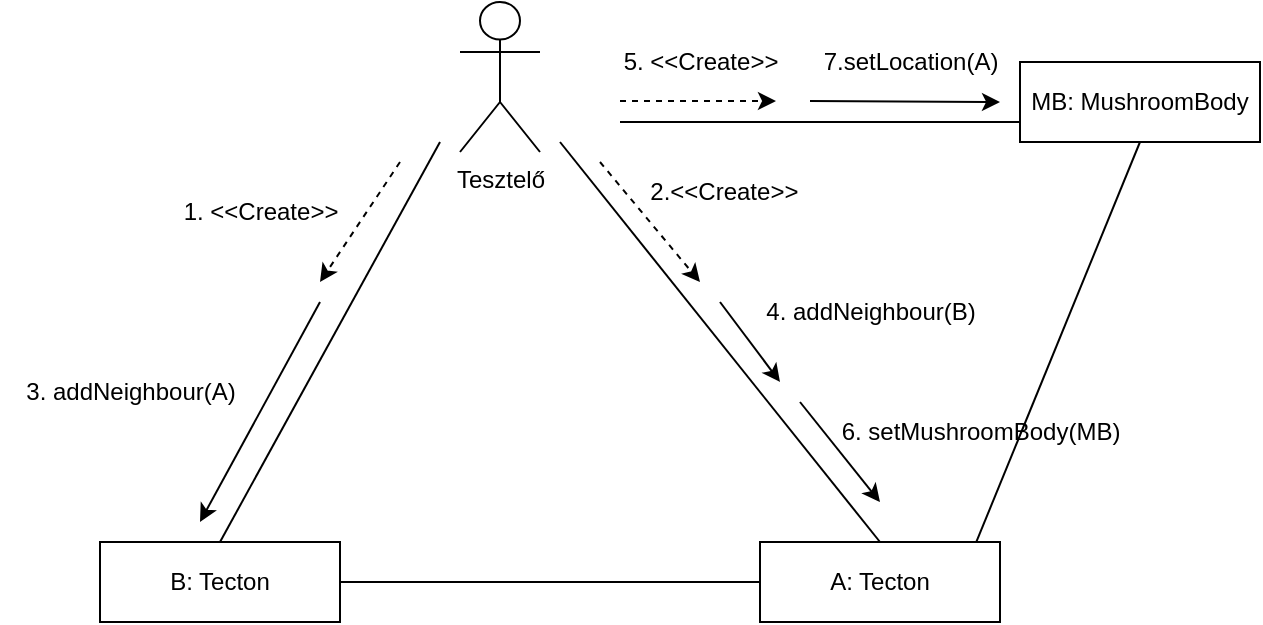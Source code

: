 <mxfile version="26.1.1" pages="9">
  <diagram id="KnoZSg_2bygRax0XKBDW" name="5.4.1.">
    <mxGraphModel dx="1877" dy="522" grid="1" gridSize="10" guides="1" tooltips="1" connect="1" arrows="1" fold="1" page="1" pageScale="1" pageWidth="827" pageHeight="1169" math="0" shadow="0">
      <root>
        <mxCell id="0" />
        <mxCell id="1" parent="0" />
        <mxCell id="-GjevLCCMgAl9pGXiQ1a-1" value="B: &lt;span style=&quot;background-color: transparent; color: light-dark(rgb(0, 0, 0), rgb(255, 255, 255));&quot;&gt;Tecton&lt;/span&gt;" style="html=1;whiteSpace=wrap;" parent="1" vertex="1">
          <mxGeometry x="-30" y="320" width="120" height="40" as="geometry" />
        </mxCell>
        <mxCell id="-GjevLCCMgAl9pGXiQ1a-2" value="A: Tecton" style="html=1;whiteSpace=wrap;" parent="1" vertex="1">
          <mxGeometry x="300" y="320" width="120" height="40" as="geometry" />
        </mxCell>
        <mxCell id="-GjevLCCMgAl9pGXiQ1a-3" value="MB: MushroomBody" style="html=1;whiteSpace=wrap;" parent="1" vertex="1">
          <mxGeometry x="430" y="80" width="120" height="40" as="geometry" />
        </mxCell>
        <mxCell id="-GjevLCCMgAl9pGXiQ1a-4" value="" style="endArrow=none;html=1;rounded=0;exitX=0.5;exitY=0;exitDx=0;exitDy=0;entryX=0.25;entryY=1;entryDx=0;entryDy=0;" parent="1" source="-GjevLCCMgAl9pGXiQ1a-1" edge="1">
          <mxGeometry width="50" height="50" relative="1" as="geometry">
            <mxPoint x="110" y="170" as="sourcePoint" />
            <mxPoint x="140" y="120" as="targetPoint" />
          </mxGeometry>
        </mxCell>
        <mxCell id="-GjevLCCMgAl9pGXiQ1a-5" value="" style="endArrow=none;html=1;rounded=0;entryX=0.75;entryY=1;entryDx=0;entryDy=0;exitX=0.5;exitY=0;exitDx=0;exitDy=0;" parent="1" source="-GjevLCCMgAl9pGXiQ1a-2" edge="1">
          <mxGeometry width="50" height="50" relative="1" as="geometry">
            <mxPoint x="130" y="170" as="sourcePoint" />
            <mxPoint x="200" y="120" as="targetPoint" />
          </mxGeometry>
        </mxCell>
        <mxCell id="-GjevLCCMgAl9pGXiQ1a-6" value="" style="endArrow=none;html=1;rounded=0;entryX=1;entryY=0.75;entryDx=0;entryDy=0;exitX=0;exitY=0.75;exitDx=0;exitDy=0;" parent="1" source="-GjevLCCMgAl9pGXiQ1a-3" edge="1">
          <mxGeometry width="50" height="50" relative="1" as="geometry">
            <mxPoint x="170" y="170" as="sourcePoint" />
            <mxPoint x="230" y="110" as="targetPoint" />
          </mxGeometry>
        </mxCell>
        <mxCell id="-GjevLCCMgAl9pGXiQ1a-7" value="" style="endArrow=classic;html=1;rounded=0;dashed=1;" parent="1" edge="1">
          <mxGeometry width="50" height="50" relative="1" as="geometry">
            <mxPoint x="120" y="130" as="sourcePoint" />
            <mxPoint x="80" y="190" as="targetPoint" />
          </mxGeometry>
        </mxCell>
        <mxCell id="-GjevLCCMgAl9pGXiQ1a-8" value="" style="endArrow=classic;html=1;rounded=0;" parent="1" edge="1">
          <mxGeometry width="50" height="50" relative="1" as="geometry">
            <mxPoint x="80" y="200" as="sourcePoint" />
            <mxPoint x="20" y="310" as="targetPoint" />
          </mxGeometry>
        </mxCell>
        <mxCell id="-GjevLCCMgAl9pGXiQ1a-9" value="1. &amp;lt;&amp;lt;Create&amp;gt;&amp;gt;" style="text;html=1;align=center;verticalAlign=middle;resizable=0;points=[];autosize=1;strokeColor=none;fillColor=none;" parent="1" vertex="1">
          <mxGeometry y="140" width="100" height="30" as="geometry" />
        </mxCell>
        <mxCell id="-GjevLCCMgAl9pGXiQ1a-10" value="" style="endArrow=none;html=1;rounded=0;exitX=1;exitY=0.5;exitDx=0;exitDy=0;entryX=0;entryY=0.5;entryDx=0;entryDy=0;" parent="1" source="-GjevLCCMgAl9pGXiQ1a-1" target="-GjevLCCMgAl9pGXiQ1a-2" edge="1">
          <mxGeometry width="50" height="50" relative="1" as="geometry">
            <mxPoint x="150" y="270" as="sourcePoint" />
            <mxPoint x="200" y="220" as="targetPoint" />
          </mxGeometry>
        </mxCell>
        <mxCell id="-GjevLCCMgAl9pGXiQ1a-11" value="&lt;span&gt;3. addNeighbour(A)&lt;/span&gt;" style="text;html=1;align=center;verticalAlign=middle;resizable=0;points=[];autosize=1;strokeColor=none;fillColor=none;" parent="1" vertex="1">
          <mxGeometry x="-80" y="230" width="130" height="30" as="geometry" />
        </mxCell>
        <mxCell id="-GjevLCCMgAl9pGXiQ1a-12" value="" style="endArrow=classic;html=1;rounded=0;dashed=1;" parent="1" edge="1">
          <mxGeometry width="50" height="50" relative="1" as="geometry">
            <mxPoint x="220" y="130" as="sourcePoint" />
            <mxPoint x="270" y="190" as="targetPoint" />
          </mxGeometry>
        </mxCell>
        <mxCell id="-GjevLCCMgAl9pGXiQ1a-13" value="" style="endArrow=classic;html=1;rounded=0;" parent="1" edge="1">
          <mxGeometry width="50" height="50" relative="1" as="geometry">
            <mxPoint x="280" y="200" as="sourcePoint" />
            <mxPoint x="310" y="240" as="targetPoint" />
          </mxGeometry>
        </mxCell>
        <mxCell id="-GjevLCCMgAl9pGXiQ1a-14" value="&amp;nbsp;2.&amp;lt;&amp;lt;Create&amp;gt;&amp;gt;" style="text;html=1;align=center;verticalAlign=middle;resizable=0;points=[];autosize=1;strokeColor=none;fillColor=none;" parent="1" vertex="1">
          <mxGeometry x="230" y="130" width="100" height="30" as="geometry" />
        </mxCell>
        <mxCell id="-GjevLCCMgAl9pGXiQ1a-15" value="&lt;span&gt;4. addNeighbour(B)&lt;/span&gt;" style="text;html=1;align=center;verticalAlign=middle;resizable=0;points=[];autosize=1;strokeColor=none;fillColor=none;" parent="1" vertex="1">
          <mxGeometry x="290" y="190" width="130" height="30" as="geometry" />
        </mxCell>
        <mxCell id="-GjevLCCMgAl9pGXiQ1a-16" value="" style="endArrow=classic;html=1;rounded=0;dashed=1;" parent="1" edge="1">
          <mxGeometry width="50" height="50" relative="1" as="geometry">
            <mxPoint x="230" y="99.5" as="sourcePoint" />
            <mxPoint x="308" y="99.5" as="targetPoint" />
          </mxGeometry>
        </mxCell>
        <mxCell id="-GjevLCCMgAl9pGXiQ1a-17" value="5. &amp;lt;&amp;lt;Create&amp;gt;&amp;gt;" style="text;html=1;align=center;verticalAlign=middle;resizable=0;points=[];autosize=1;strokeColor=none;fillColor=none;" parent="1" vertex="1">
          <mxGeometry x="220" y="65" width="100" height="30" as="geometry" />
        </mxCell>
        <mxCell id="-GjevLCCMgAl9pGXiQ1a-18" value="" style="endArrow=none;html=1;rounded=0;exitX=0.901;exitY=0.002;exitDx=0;exitDy=0;entryX=0.5;entryY=1;entryDx=0;entryDy=0;exitPerimeter=0;" parent="1" source="-GjevLCCMgAl9pGXiQ1a-2" target="-GjevLCCMgAl9pGXiQ1a-3" edge="1">
          <mxGeometry width="50" height="50" relative="1" as="geometry">
            <mxPoint x="320" y="220" as="sourcePoint" />
            <mxPoint x="370" y="170" as="targetPoint" />
          </mxGeometry>
        </mxCell>
        <mxCell id="-GjevLCCMgAl9pGXiQ1a-19" value="" style="endArrow=classic;html=1;rounded=0;" parent="1" edge="1">
          <mxGeometry width="50" height="50" relative="1" as="geometry">
            <mxPoint x="320" y="250" as="sourcePoint" />
            <mxPoint x="360" y="300" as="targetPoint" />
          </mxGeometry>
        </mxCell>
        <mxCell id="-GjevLCCMgAl9pGXiQ1a-20" value="&lt;span&gt;&lt;span&gt;6. set&lt;/span&gt;&lt;span style=&quot;color: light-dark(rgb(0, 0, 0), rgb(255, 255, 255));&quot;&gt;MushroomBody(MB)&lt;/span&gt;&lt;/span&gt;" style="text;html=1;align=center;verticalAlign=middle;resizable=0;points=[];autosize=1;strokeColor=none;fillColor=none;" parent="1" vertex="1">
          <mxGeometry x="330" y="250" width="160" height="30" as="geometry" />
        </mxCell>
        <mxCell id="-GjevLCCMgAl9pGXiQ1a-21" value="" style="endArrow=classic;html=1;rounded=0;" parent="1" edge="1">
          <mxGeometry width="50" height="50" relative="1" as="geometry">
            <mxPoint x="325" y="99.5" as="sourcePoint" />
            <mxPoint x="420" y="100" as="targetPoint" />
          </mxGeometry>
        </mxCell>
        <mxCell id="-GjevLCCMgAl9pGXiQ1a-22" value="7.setLocation(A)" style="text;html=1;align=center;verticalAlign=middle;resizable=0;points=[];autosize=1;strokeColor=none;fillColor=none;" parent="1" vertex="1">
          <mxGeometry x="320" y="65" width="110" height="30" as="geometry" />
        </mxCell>
        <mxCell id="-GjevLCCMgAl9pGXiQ1a-23" value="Tesztelő" style="shape=umlActor;verticalLabelPosition=bottom;verticalAlign=top;html=1;" parent="1" vertex="1">
          <mxGeometry x="150" y="50" width="40" height="75" as="geometry" />
        </mxCell>
      </root>
    </mxGraphModel>
  </diagram>
  <diagram id="XTgV50BUWHAQxJFA2Ieh" name="5.4.2.">
    <mxGraphModel dx="1877" dy="522" grid="1" gridSize="10" guides="1" tooltips="1" connect="1" arrows="1" fold="1" page="1" pageScale="1" pageWidth="827" pageHeight="1169" math="0" shadow="0">
      <root>
        <mxCell id="0" />
        <mxCell id="1" parent="0" />
        <mxCell id="hsVG_QYsalLRgH8cap2e-1" value="B: &lt;span style=&quot;background-color: transparent; color: light-dark(rgb(0, 0, 0), rgb(255, 255, 255));&quot;&gt;Tecton&lt;/span&gt;" style="html=1;whiteSpace=wrap;" parent="1" vertex="1">
          <mxGeometry x="-30" y="320" width="120" height="40" as="geometry" />
        </mxCell>
        <mxCell id="hsVG_QYsalLRgH8cap2e-2" value="A: Tecton" style="html=1;whiteSpace=wrap;" parent="1" vertex="1">
          <mxGeometry x="300" y="320" width="120" height="40" as="geometry" />
        </mxCell>
        <mxCell id="hsVG_QYsalLRgH8cap2e-3" value="MB: MushroomBody" style="html=1;whiteSpace=wrap;" parent="1" vertex="1">
          <mxGeometry x="410" y="80" width="120" height="40" as="geometry" />
        </mxCell>
        <mxCell id="hsVG_QYsalLRgH8cap2e-4" value="" style="endArrow=none;html=1;rounded=0;exitX=0.5;exitY=0;exitDx=0;exitDy=0;entryX=0.25;entryY=1;entryDx=0;entryDy=0;" parent="1" source="hsVG_QYsalLRgH8cap2e-1" edge="1">
          <mxGeometry width="50" height="50" relative="1" as="geometry">
            <mxPoint x="110" y="170" as="sourcePoint" />
            <mxPoint x="140" y="120" as="targetPoint" />
          </mxGeometry>
        </mxCell>
        <mxCell id="hsVG_QYsalLRgH8cap2e-5" value="" style="endArrow=none;html=1;rounded=0;entryX=0.75;entryY=1;entryDx=0;entryDy=0;exitX=0.5;exitY=0;exitDx=0;exitDy=0;" parent="1" source="hsVG_QYsalLRgH8cap2e-2" edge="1">
          <mxGeometry width="50" height="50" relative="1" as="geometry">
            <mxPoint x="130" y="170" as="sourcePoint" />
            <mxPoint x="200" y="120" as="targetPoint" />
          </mxGeometry>
        </mxCell>
        <mxCell id="hsVG_QYsalLRgH8cap2e-6" value="" style="endArrow=none;html=1;rounded=0;entryX=1;entryY=0.75;entryDx=0;entryDy=0;exitX=0;exitY=0.75;exitDx=0;exitDy=0;" parent="1" source="hsVG_QYsalLRgH8cap2e-3" edge="1">
          <mxGeometry width="50" height="50" relative="1" as="geometry">
            <mxPoint x="170" y="170" as="sourcePoint" />
            <mxPoint x="230" y="110" as="targetPoint" />
          </mxGeometry>
        </mxCell>
        <mxCell id="hsVG_QYsalLRgH8cap2e-7" value="" style="endArrow=classic;html=1;rounded=0;dashed=1;" parent="1" edge="1">
          <mxGeometry width="50" height="50" relative="1" as="geometry">
            <mxPoint x="120" y="130" as="sourcePoint" />
            <mxPoint x="80" y="190" as="targetPoint" />
          </mxGeometry>
        </mxCell>
        <mxCell id="hsVG_QYsalLRgH8cap2e-8" value="" style="endArrow=classic;html=1;rounded=0;" parent="1" edge="1">
          <mxGeometry width="50" height="50" relative="1" as="geometry">
            <mxPoint x="80" y="200" as="sourcePoint" />
            <mxPoint x="50" y="250" as="targetPoint" />
          </mxGeometry>
        </mxCell>
        <mxCell id="hsVG_QYsalLRgH8cap2e-9" value="1. &lt;span lang=&quot;en&quot; class=&quot;BxUVEf ILfuVd&quot;&gt;&lt;span class=&quot;hgKElc&quot;&gt;&lt;span&gt;&lt;span&gt;«&lt;/span&gt;&lt;/span&gt;&lt;/span&gt;&lt;/span&gt;Create»" style="text;html=1;align=center;verticalAlign=middle;resizable=0;points=[];autosize=1;strokeColor=none;fillColor=none;" parent="1" vertex="1">
          <mxGeometry x="5" y="140" width="90" height="30" as="geometry" />
        </mxCell>
        <mxCell id="hsVG_QYsalLRgH8cap2e-10" value="" style="endArrow=none;html=1;rounded=0;exitX=1;exitY=0.5;exitDx=0;exitDy=0;entryX=0;entryY=0.5;entryDx=0;entryDy=0;" parent="1" source="hsVG_QYsalLRgH8cap2e-1" target="hsVG_QYsalLRgH8cap2e-2" edge="1">
          <mxGeometry width="50" height="50" relative="1" as="geometry">
            <mxPoint x="150" y="270" as="sourcePoint" />
            <mxPoint x="200" y="220" as="targetPoint" />
          </mxGeometry>
        </mxCell>
        <mxCell id="hsVG_QYsalLRgH8cap2e-11" value="&lt;span&gt;3. addNeighbour(A)&lt;/span&gt;" style="text;html=1;align=center;verticalAlign=middle;resizable=0;points=[];autosize=1;strokeColor=none;fillColor=none;" parent="1" vertex="1">
          <mxGeometry x="-60" y="200" width="130" height="30" as="geometry" />
        </mxCell>
        <mxCell id="hsVG_QYsalLRgH8cap2e-12" value="" style="endArrow=classic;html=1;rounded=0;dashed=1;" parent="1" edge="1">
          <mxGeometry width="50" height="50" relative="1" as="geometry">
            <mxPoint x="220" y="130" as="sourcePoint" />
            <mxPoint x="270" y="190" as="targetPoint" />
          </mxGeometry>
        </mxCell>
        <mxCell id="hsVG_QYsalLRgH8cap2e-13" value="" style="endArrow=classic;html=1;rounded=0;" parent="1" edge="1">
          <mxGeometry width="50" height="50" relative="1" as="geometry">
            <mxPoint x="280" y="200" as="sourcePoint" />
            <mxPoint x="310" y="240" as="targetPoint" />
          </mxGeometry>
        </mxCell>
        <mxCell id="hsVG_QYsalLRgH8cap2e-14" value="&amp;nbsp;2.&lt;span lang=&quot;en&quot; class=&quot;BxUVEf ILfuVd&quot;&gt;&lt;span class=&quot;hgKElc&quot;&gt;&lt;span&gt;&lt;span&gt; «&lt;/span&gt;&lt;/span&gt;&lt;/span&gt;&lt;/span&gt;Create»" style="text;html=1;align=center;verticalAlign=middle;resizable=0;points=[];autosize=1;strokeColor=none;fillColor=none;" parent="1" vertex="1">
          <mxGeometry x="235" y="130" width="90" height="30" as="geometry" />
        </mxCell>
        <mxCell id="hsVG_QYsalLRgH8cap2e-15" value="&lt;span&gt;4. addNeighbour(B)&lt;/span&gt;" style="text;html=1;align=center;verticalAlign=middle;resizable=0;points=[];autosize=1;strokeColor=none;fillColor=none;fontColor=default;" parent="1" vertex="1">
          <mxGeometry x="290" y="190" width="130" height="30" as="geometry" />
        </mxCell>
        <mxCell id="hsVG_QYsalLRgH8cap2e-16" value="" style="endArrow=classic;html=1;rounded=0;dashed=1;" parent="1" edge="1">
          <mxGeometry width="50" height="50" relative="1" as="geometry">
            <mxPoint x="231" y="99.66" as="sourcePoint" />
            <mxPoint x="309" y="99.66" as="targetPoint" />
          </mxGeometry>
        </mxCell>
        <mxCell id="hsVG_QYsalLRgH8cap2e-17" value="5. &lt;span lang=&quot;en&quot; class=&quot;BxUVEf ILfuVd&quot;&gt;&lt;span class=&quot;hgKElc&quot;&gt;&lt;span&gt;&lt;span&gt;«&lt;/span&gt;&lt;/span&gt;&lt;/span&gt;&lt;/span&gt;Create»" style="text;html=1;align=center;verticalAlign=middle;resizable=0;points=[];autosize=1;strokeColor=none;fillColor=none;" parent="1" vertex="1">
          <mxGeometry x="220" y="67.5" width="90" height="30" as="geometry" />
        </mxCell>
        <mxCell id="hsVG_QYsalLRgH8cap2e-18" value="" style="endArrow=none;html=1;rounded=0;exitX=0.901;exitY=0.002;exitDx=0;exitDy=0;entryX=0.5;entryY=1;entryDx=0;entryDy=0;exitPerimeter=0;" parent="1" source="hsVG_QYsalLRgH8cap2e-2" target="hsVG_QYsalLRgH8cap2e-3" edge="1">
          <mxGeometry width="50" height="50" relative="1" as="geometry">
            <mxPoint x="320" y="220" as="sourcePoint" />
            <mxPoint x="370" y="170" as="targetPoint" />
          </mxGeometry>
        </mxCell>
        <mxCell id="hsVG_QYsalLRgH8cap2e-19" value="" style="endArrow=classic;html=1;rounded=0;" parent="1" edge="1">
          <mxGeometry width="50" height="50" relative="1" as="geometry">
            <mxPoint x="320" y="250" as="sourcePoint" />
            <mxPoint x="370" y="310" as="targetPoint" />
          </mxGeometry>
        </mxCell>
        <mxCell id="hsVG_QYsalLRgH8cap2e-20" value="&lt;span&gt;&lt;span&gt;6. set&lt;/span&gt;&lt;span style=&quot;color: light-dark(rgb(0, 0, 0), rgb(255, 255, 255));&quot;&gt;MushroomBody(MB)&lt;/span&gt;&lt;/span&gt;" style="text;html=1;align=center;verticalAlign=middle;resizable=0;points=[];autosize=1;strokeColor=none;fillColor=none;" parent="1" vertex="1">
          <mxGeometry x="340" y="260" width="160" height="30" as="geometry" />
        </mxCell>
        <mxCell id="hsVG_QYsalLRgH8cap2e-21" value="" style="endArrow=classic;html=1;rounded=0;" parent="1" edge="1">
          <mxGeometry width="50" height="50" relative="1" as="geometry">
            <mxPoint x="330" y="99.66" as="sourcePoint" />
            <mxPoint x="390" y="99.66" as="targetPoint" />
          </mxGeometry>
        </mxCell>
        <mxCell id="hsVG_QYsalLRgH8cap2e-22" value="7.setLocation(A)" style="text;html=1;align=center;verticalAlign=middle;resizable=0;points=[];autosize=1;strokeColor=none;fillColor=none;" parent="1" vertex="1">
          <mxGeometry x="300" y="68" width="110" height="30" as="geometry" />
        </mxCell>
        <mxCell id="hsVG_QYsalLRgH8cap2e-23" value="Tesztelő" style="shape=umlActor;verticalLabelPosition=bottom;verticalAlign=top;html=1;" parent="1" vertex="1">
          <mxGeometry x="150" y="40" width="40" height="85" as="geometry" />
        </mxCell>
        <mxCell id="hsVG_QYsalLRgH8cap2e-24" value="M: Mycelium" style="html=1;whiteSpace=wrap;" parent="1" vertex="1">
          <mxGeometry x="-200" y="80" width="120" height="40" as="geometry" />
        </mxCell>
        <mxCell id="hsVG_QYsalLRgH8cap2e-25" value="" style="endArrow=none;html=1;rounded=0;entryX=1;entryY=0.75;entryDx=0;entryDy=0;" parent="1" target="hsVG_QYsalLRgH8cap2e-24" edge="1">
          <mxGeometry width="50" height="50" relative="1" as="geometry">
            <mxPoint x="130" y="110" as="sourcePoint" />
            <mxPoint x="170" y="60" as="targetPoint" />
          </mxGeometry>
        </mxCell>
        <mxCell id="hsVG_QYsalLRgH8cap2e-26" value="8. &lt;span lang=&quot;en&quot; class=&quot;BxUVEf ILfuVd&quot;&gt;&lt;span class=&quot;hgKElc&quot;&gt;&lt;span&gt;&lt;span&gt;«&lt;/span&gt;&lt;/span&gt;&lt;/span&gt;&lt;/span&gt;Create»" style="text;html=1;align=center;verticalAlign=middle;resizable=0;points=[];autosize=1;strokeColor=none;fillColor=none;" parent="1" vertex="1">
          <mxGeometry x="40" y="68" width="90" height="30" as="geometry" />
        </mxCell>
        <mxCell id="hsVG_QYsalLRgH8cap2e-27" value="" style="endArrow=classic;html=1;rounded=0;dashed=1;" parent="1" edge="1">
          <mxGeometry width="50" height="50" relative="1" as="geometry">
            <mxPoint x="120" y="100" as="sourcePoint" />
            <mxPoint x="40" y="100" as="targetPoint" />
          </mxGeometry>
        </mxCell>
        <mxCell id="hsVG_QYsalLRgH8cap2e-28" value="" style="endArrow=none;html=1;rounded=0;entryX=0.468;entryY=1.004;entryDx=0;entryDy=0;entryPerimeter=0;exitX=0.25;exitY=0;exitDx=0;exitDy=0;" parent="1" source="hsVG_QYsalLRgH8cap2e-1" target="hsVG_QYsalLRgH8cap2e-24" edge="1">
          <mxGeometry width="50" height="50" relative="1" as="geometry">
            <mxPoint x="-170" y="230" as="sourcePoint" />
            <mxPoint x="-120" y="180" as="targetPoint" />
          </mxGeometry>
        </mxCell>
        <mxCell id="hsVG_QYsalLRgH8cap2e-29" value="" style="endArrow=classic;html=1;rounded=0;" parent="1" edge="1">
          <mxGeometry width="50" height="50" relative="1" as="geometry">
            <mxPoint x="45" y="268" as="sourcePoint" />
            <mxPoint x="20" y="310" as="targetPoint" />
          </mxGeometry>
        </mxCell>
        <mxCell id="hsVG_QYsalLRgH8cap2e-30" value="&lt;span style=&quot;color: light-dark(rgb(0, 0, 0), rgb(255, 255, 255));&quot;&gt;9.addMycelium(M)&lt;/span&gt;" style="text;html=1;align=center;verticalAlign=middle;resizable=0;points=[];autosize=1;strokeColor=none;fillColor=none;" parent="1" vertex="1">
          <mxGeometry x="-80" y="260" width="120" height="30" as="geometry" />
        </mxCell>
        <mxCell id="hsVG_QYsalLRgH8cap2e-31" value="" style="endArrow=classic;html=1;rounded=0;" parent="1" edge="1">
          <mxGeometry width="50" height="50" relative="1" as="geometry">
            <mxPoint x="10" y="100" as="sourcePoint" />
            <mxPoint x="-70" y="100" as="targetPoint" />
          </mxGeometry>
        </mxCell>
        <mxCell id="hsVG_QYsalLRgH8cap2e-32" value="10. setLocation(B)" style="text;html=1;align=center;verticalAlign=middle;resizable=0;points=[];autosize=1;strokeColor=none;fillColor=none;" parent="1" vertex="1">
          <mxGeometry x="-90" y="68" width="120" height="30" as="geometry" />
        </mxCell>
      </root>
    </mxGraphModel>
  </diagram>
  <diagram id="6kU-7JX3Y_DOnEkgjqFE" name="5.4.3.">
    <mxGraphModel dx="2736" dy="2118" grid="1" gridSize="10" guides="1" tooltips="1" connect="1" arrows="1" fold="1" page="1" pageScale="1" pageWidth="827" pageHeight="1169" math="0" shadow="0">
      <root>
        <mxCell id="0" />
        <mxCell id="1" parent="0" />
        <mxCell id="sVjPmcE6LoSzbW0BMSBe-1" value="B: MultiLayered&lt;span style=&quot;background-color: transparent; color: light-dark(rgb(0, 0, 0), rgb(255, 255, 255));&quot;&gt;Tecton&lt;/span&gt;" style="html=1;whiteSpace=wrap;" parent="1" vertex="1">
          <mxGeometry x="-450" y="100" width="120" height="40" as="geometry" />
        </mxCell>
        <mxCell id="sVjPmcE6LoSzbW0BMSBe-2" value="A: Tecton" style="html=1;whiteSpace=wrap;" parent="1" vertex="1">
          <mxGeometry x="110" y="370" width="120" height="40" as="geometry" />
        </mxCell>
        <mxCell id="sVjPmcE6LoSzbW0BMSBe-3" value="MB: MushroomBody" style="html=1;whiteSpace=wrap;" parent="1" vertex="1">
          <mxGeometry x="440" y="80" width="120" height="40" as="geometry" />
        </mxCell>
        <mxCell id="sVjPmcE6LoSzbW0BMSBe-4" value="" style="endArrow=none;html=1;rounded=0;exitX=1;exitY=0.5;exitDx=0;exitDy=0;entryX=0.25;entryY=1;entryDx=0;entryDy=0;" parent="1" source="sVjPmcE6LoSzbW0BMSBe-1" edge="1">
          <mxGeometry width="50" height="50" relative="1" as="geometry">
            <mxPoint x="110" y="170" as="sourcePoint" />
            <mxPoint x="140" y="120" as="targetPoint" />
          </mxGeometry>
        </mxCell>
        <mxCell id="sVjPmcE6LoSzbW0BMSBe-5" value="" style="endArrow=none;html=1;rounded=0;exitX=0.5;exitY=0;exitDx=0;exitDy=0;" parent="1" source="sVjPmcE6LoSzbW0BMSBe-2" edge="1">
          <mxGeometry width="50" height="50" relative="1" as="geometry">
            <mxPoint x="130" y="170" as="sourcePoint" />
            <mxPoint x="170" y="150" as="targetPoint" />
          </mxGeometry>
        </mxCell>
        <mxCell id="sVjPmcE6LoSzbW0BMSBe-6" value="" style="endArrow=none;html=1;rounded=0;entryX=1;entryY=0.75;entryDx=0;entryDy=0;exitX=0;exitY=0.75;exitDx=0;exitDy=0;" parent="1" source="sVjPmcE6LoSzbW0BMSBe-3" edge="1">
          <mxGeometry width="50" height="50" relative="1" as="geometry">
            <mxPoint x="170" y="170" as="sourcePoint" />
            <mxPoint x="230" y="110" as="targetPoint" />
          </mxGeometry>
        </mxCell>
        <mxCell id="sVjPmcE6LoSzbW0BMSBe-7" value="" style="endArrow=none;html=1;rounded=0;exitX=1;exitY=1;exitDx=0;exitDy=0;entryX=0;entryY=0.5;entryDx=0;entryDy=0;" parent="1" source="sVjPmcE6LoSzbW0BMSBe-1" target="sVjPmcE6LoSzbW0BMSBe-2" edge="1">
          <mxGeometry width="50" height="50" relative="1" as="geometry">
            <mxPoint x="150" y="270" as="sourcePoint" />
            <mxPoint x="200" y="220" as="targetPoint" />
          </mxGeometry>
        </mxCell>
        <mxCell id="sVjPmcE6LoSzbW0BMSBe-8" value="" style="endArrow=classic;html=1;rounded=0;dashed=1;" parent="1" edge="1">
          <mxGeometry width="50" height="50" relative="1" as="geometry">
            <mxPoint x="180" y="150" as="sourcePoint" />
            <mxPoint x="180" y="220" as="targetPoint" />
          </mxGeometry>
        </mxCell>
        <mxCell id="sVjPmcE6LoSzbW0BMSBe-9" value="" style="endArrow=classic;html=1;rounded=0;" parent="1" edge="1">
          <mxGeometry width="50" height="50" relative="1" as="geometry">
            <mxPoint x="180" y="230" as="sourcePoint" />
            <mxPoint x="180" y="290" as="targetPoint" />
          </mxGeometry>
        </mxCell>
        <mxCell id="sVjPmcE6LoSzbW0BMSBe-10" value="&amp;nbsp;2&lt;span lang=&quot;en&quot; class=&quot;BxUVEf ILfuVd&quot;&gt;&lt;span class=&quot;hgKElc&quot;&gt;&lt;span&gt;&lt;span&gt;. «&lt;/span&gt;&lt;/span&gt;&lt;/span&gt;&lt;/span&gt;Create»" style="text;html=1;align=center;verticalAlign=middle;resizable=0;points=[];autosize=1;strokeColor=none;fillColor=none;" parent="1" vertex="1">
          <mxGeometry x="195" y="160" width="90" height="30" as="geometry" />
        </mxCell>
        <mxCell id="sVjPmcE6LoSzbW0BMSBe-11" value="&lt;span&gt;4. addNeighbour(B)&lt;/span&gt;" style="text;html=1;align=center;verticalAlign=middle;resizable=0;points=[];autosize=1;strokeColor=none;fillColor=none;" parent="1" vertex="1">
          <mxGeometry x="190" y="240" width="130" height="30" as="geometry" />
        </mxCell>
        <mxCell id="sVjPmcE6LoSzbW0BMSBe-12" value="" style="endArrow=classic;html=1;rounded=0;dashed=1;" parent="1" edge="1">
          <mxGeometry width="50" height="50" relative="1" as="geometry">
            <mxPoint x="231" y="100" as="sourcePoint" />
            <mxPoint x="309" y="100" as="targetPoint" />
          </mxGeometry>
        </mxCell>
        <mxCell id="sVjPmcE6LoSzbW0BMSBe-13" value="5.&amp;nbsp;&lt;span lang=&quot;en&quot; class=&quot;BxUVEf ILfuVd&quot;&gt;&lt;span class=&quot;hgKElc&quot;&gt;&lt;span&gt;&lt;span&gt;«&lt;/span&gt;&lt;/span&gt;&lt;/span&gt;&lt;/span&gt;Create»" style="text;html=1;align=center;verticalAlign=middle;resizable=0;points=[];autosize=1;strokeColor=none;fillColor=none;" parent="1" vertex="1">
          <mxGeometry x="225" y="70" width="90" height="30" as="geometry" />
        </mxCell>
        <mxCell id="sVjPmcE6LoSzbW0BMSBe-14" value="" style="endArrow=none;html=1;rounded=0;exitX=1;exitY=0.5;exitDx=0;exitDy=0;entryX=0.5;entryY=1;entryDx=0;entryDy=0;" parent="1" source="sVjPmcE6LoSzbW0BMSBe-2" target="sVjPmcE6LoSzbW0BMSBe-3" edge="1">
          <mxGeometry width="50" height="50" relative="1" as="geometry">
            <mxPoint x="320" y="220" as="sourcePoint" />
            <mxPoint x="370" y="170" as="targetPoint" />
          </mxGeometry>
        </mxCell>
        <mxCell id="sVjPmcE6LoSzbW0BMSBe-15" value="" style="endArrow=classic;html=1;rounded=0;" parent="1" edge="1">
          <mxGeometry width="50" height="50" relative="1" as="geometry">
            <mxPoint x="180" y="300" as="sourcePoint" />
            <mxPoint x="180" y="360" as="targetPoint" />
          </mxGeometry>
        </mxCell>
        <mxCell id="sVjPmcE6LoSzbW0BMSBe-16" value="&lt;span&gt;&lt;span&gt;6. set&lt;/span&gt;&lt;span style=&quot;color: light-dark(rgb(0, 0, 0), rgb(255, 255, 255));&quot;&gt;MushroomBody(MB)&lt;/span&gt;&lt;/span&gt;" style="text;html=1;align=center;verticalAlign=middle;resizable=0;points=[];autosize=1;strokeColor=none;fillColor=none;" parent="1" vertex="1">
          <mxGeometry x="180" y="320" width="160" height="30" as="geometry" />
        </mxCell>
        <mxCell id="sVjPmcE6LoSzbW0BMSBe-17" value="" style="endArrow=classic;html=1;rounded=0;" parent="1" edge="1">
          <mxGeometry width="50" height="50" relative="1" as="geometry">
            <mxPoint x="345" y="99.5" as="sourcePoint" />
            <mxPoint x="405" y="99.5" as="targetPoint" />
          </mxGeometry>
        </mxCell>
        <mxCell id="sVjPmcE6LoSzbW0BMSBe-18" value="7.setLocation(A)" style="text;html=1;align=center;verticalAlign=middle;resizable=0;points=[];autosize=1;strokeColor=none;fillColor=none;" parent="1" vertex="1">
          <mxGeometry x="320" y="70" width="110" height="30" as="geometry" />
        </mxCell>
        <mxCell id="sVjPmcE6LoSzbW0BMSBe-19" value="Tesztelő" style="shape=umlActor;verticalLabelPosition=bottom;verticalAlign=top;html=1;" parent="1" vertex="1">
          <mxGeometry x="150" y="65" width="40" height="60" as="geometry" />
        </mxCell>
        <mxCell id="sVjPmcE6LoSzbW0BMSBe-20" value="M3: Mycelium" style="html=1;whiteSpace=wrap;" parent="1" vertex="1">
          <mxGeometry x="-140" y="-210" width="120" height="40" as="geometry" />
        </mxCell>
        <mxCell id="sVjPmcE6LoSzbW0BMSBe-21" value="" style="endArrow=none;html=1;rounded=0;entryX=1;entryY=0.75;entryDx=0;entryDy=0;" parent="1" source="sVjPmcE6LoSzbW0BMSBe-19" target="sVjPmcE6LoSzbW0BMSBe-20" edge="1">
          <mxGeometry width="50" height="50" relative="1" as="geometry">
            <mxPoint x="130" y="110" as="sourcePoint" />
            <mxPoint x="170" y="60" as="targetPoint" />
          </mxGeometry>
        </mxCell>
        <mxCell id="sVjPmcE6LoSzbW0BMSBe-22" value="M2: Mycelium" style="html=1;whiteSpace=wrap;" parent="1" vertex="1">
          <mxGeometry x="-180" y="-90" width="120" height="40" as="geometry" />
        </mxCell>
        <mxCell id="sVjPmcE6LoSzbW0BMSBe-23" value="M1: Mycelium" style="html=1;whiteSpace=wrap;" parent="1" vertex="1">
          <mxGeometry x="-180" y="-15" width="120" height="40" as="geometry" />
        </mxCell>
        <mxCell id="sVjPmcE6LoSzbW0BMSBe-24" value="" style="endArrow=none;html=1;rounded=0;exitX=0.25;exitY=0;exitDx=0;exitDy=0;entryX=0;entryY=0.5;entryDx=0;entryDy=0;" parent="1" source="sVjPmcE6LoSzbW0BMSBe-1" target="sVjPmcE6LoSzbW0BMSBe-20" edge="1">
          <mxGeometry width="50" height="50" relative="1" as="geometry">
            <mxPoint x="-210" y="-170" as="sourcePoint" />
            <mxPoint x="-160" y="-220" as="targetPoint" />
          </mxGeometry>
        </mxCell>
        <mxCell id="sVjPmcE6LoSzbW0BMSBe-25" value="" style="endArrow=none;html=1;rounded=0;exitX=0.5;exitY=0;exitDx=0;exitDy=0;entryX=0;entryY=0.5;entryDx=0;entryDy=0;" parent="1" source="sVjPmcE6LoSzbW0BMSBe-1" target="sVjPmcE6LoSzbW0BMSBe-22" edge="1">
          <mxGeometry width="50" height="50" relative="1" as="geometry">
            <mxPoint x="-210" y="-10" as="sourcePoint" />
            <mxPoint x="-160" y="-60" as="targetPoint" />
          </mxGeometry>
        </mxCell>
        <mxCell id="sVjPmcE6LoSzbW0BMSBe-26" value="" style="endArrow=none;html=1;rounded=0;entryX=0;entryY=0.5;entryDx=0;entryDy=0;exitX=0.75;exitY=0;exitDx=0;exitDy=0;" parent="1" source="sVjPmcE6LoSzbW0BMSBe-1" target="sVjPmcE6LoSzbW0BMSBe-23" edge="1">
          <mxGeometry width="50" height="50" relative="1" as="geometry">
            <mxPoint x="-260" y="70" as="sourcePoint" />
            <mxPoint x="-210" y="20" as="targetPoint" />
          </mxGeometry>
        </mxCell>
        <mxCell id="sVjPmcE6LoSzbW0BMSBe-27" value="" style="endArrow=none;html=1;rounded=0;entryX=1;entryY=0.5;entryDx=0;entryDy=0;" parent="1" target="sVjPmcE6LoSzbW0BMSBe-23" edge="1">
          <mxGeometry width="50" height="50" relative="1" as="geometry">
            <mxPoint x="130" y="100" as="sourcePoint" />
            <mxPoint x="30" y="40" as="targetPoint" />
          </mxGeometry>
        </mxCell>
        <mxCell id="sVjPmcE6LoSzbW0BMSBe-28" value="" style="endArrow=classic;html=1;rounded=0;dashed=1;" parent="1" edge="1">
          <mxGeometry width="50" height="50" relative="1" as="geometry">
            <mxPoint x="120" y="110" as="sourcePoint" />
            <mxPoint x="40" y="110" as="targetPoint" />
          </mxGeometry>
        </mxCell>
        <mxCell id="sVjPmcE6LoSzbW0BMSBe-29" value="1. &lt;span lang=&quot;en&quot; class=&quot;BxUVEf ILfuVd&quot;&gt;&lt;span class=&quot;hgKElc&quot;&gt;&lt;span&gt;&lt;span&gt;«&lt;/span&gt;&lt;/span&gt;&lt;/span&gt;&lt;/span&gt;Create»" style="text;html=1;align=center;verticalAlign=middle;resizable=0;points=[];autosize=1;strokeColor=none;fillColor=none;" parent="1" vertex="1">
          <mxGeometry x="35" y="85" width="90" height="30" as="geometry" />
        </mxCell>
        <mxCell id="sVjPmcE6LoSzbW0BMSBe-30" value="" style="endArrow=classic;html=1;rounded=0;" parent="1" edge="1">
          <mxGeometry width="50" height="50" relative="1" as="geometry">
            <mxPoint x="20" y="110" as="sourcePoint" />
            <mxPoint x="-40" y="110" as="targetPoint" />
          </mxGeometry>
        </mxCell>
        <mxCell id="sVjPmcE6LoSzbW0BMSBe-31" value="&lt;span&gt;3. addNeighbour(A)&lt;/span&gt;" style="text;html=1;align=center;verticalAlign=middle;resizable=0;points=[];autosize=1;strokeColor=none;fillColor=none;" parent="1" vertex="1">
          <mxGeometry x="-80" y="80" width="130" height="30" as="geometry" />
        </mxCell>
        <mxCell id="sVjPmcE6LoSzbW0BMSBe-32" value="" style="endArrow=classic;html=1;rounded=0;" parent="1" edge="1">
          <mxGeometry width="50" height="50" relative="1" as="geometry">
            <mxPoint x="-80" y="110" as="sourcePoint" />
            <mxPoint x="-160" y="110" as="targetPoint" />
          </mxGeometry>
        </mxCell>
        <mxCell id="sVjPmcE6LoSzbW0BMSBe-33" value="" style="endArrow=classic;html=1;rounded=0;" parent="1" edge="1">
          <mxGeometry width="50" height="50" relative="1" as="geometry">
            <mxPoint x="-217" y="110" as="sourcePoint" />
            <mxPoint x="-297" y="110" as="targetPoint" />
          </mxGeometry>
        </mxCell>
        <mxCell id="sVjPmcE6LoSzbW0BMSBe-34" value="" style="endArrow=classic;html=1;rounded=0;" parent="1" edge="1">
          <mxGeometry width="50" height="50" relative="1" as="geometry">
            <mxPoint x="-130" y="130" as="sourcePoint" />
            <mxPoint x="-210" y="130" as="targetPoint" />
          </mxGeometry>
        </mxCell>
        <mxCell id="sVjPmcE6LoSzbW0BMSBe-35" value="" style="endArrow=classic;html=1;rounded=0;dashed=1;" parent="1" edge="1">
          <mxGeometry width="50" height="50" relative="1" as="geometry">
            <mxPoint x="90" y="70" as="sourcePoint" />
            <mxPoint x="30" y="40" as="targetPoint" />
          </mxGeometry>
        </mxCell>
        <mxCell id="sVjPmcE6LoSzbW0BMSBe-36" value="" style="endArrow=classic;html=1;rounded=0;dashed=1;" parent="1" edge="1">
          <mxGeometry width="50" height="50" relative="1" as="geometry">
            <mxPoint x="110" y="40" as="sourcePoint" />
            <mxPoint x="60" as="targetPoint" />
          </mxGeometry>
        </mxCell>
        <mxCell id="sVjPmcE6LoSzbW0BMSBe-37" value="" style="endArrow=classic;html=1;rounded=0;dashed=1;" parent="1" edge="1">
          <mxGeometry width="50" height="50" relative="1" as="geometry">
            <mxPoint x="150" y="50" as="sourcePoint" />
            <mxPoint x="60" y="-80" as="targetPoint" />
          </mxGeometry>
        </mxCell>
        <mxCell id="sVjPmcE6LoSzbW0BMSBe-38" value="" style="endArrow=classic;html=1;rounded=0;exitX=0.98;exitY=1.071;exitDx=0;exitDy=0;exitPerimeter=0;" parent="1" source="sVjPmcE6LoSzbW0BMSBe-45" edge="1">
          <mxGeometry width="50" height="50" relative="1" as="geometry">
            <mxPoint x="50" y="-90" as="sourcePoint" />
            <mxPoint y="-170" as="targetPoint" />
          </mxGeometry>
        </mxCell>
        <mxCell id="sVjPmcE6LoSzbW0BMSBe-39" value="" style="endArrow=classic;html=1;rounded=0;" parent="1" edge="1">
          <mxGeometry width="50" height="50" relative="1" as="geometry">
            <mxPoint x="50" y="-10" as="sourcePoint" />
            <mxPoint x="-30" y="-70" as="targetPoint" />
          </mxGeometry>
        </mxCell>
        <mxCell id="sVjPmcE6LoSzbW0BMSBe-40" value="" style="endArrow=classic;html=1;rounded=0;" parent="1" edge="1">
          <mxGeometry width="50" height="50" relative="1" as="geometry">
            <mxPoint x="20" y="40" as="sourcePoint" />
            <mxPoint x="-30" y="10" as="targetPoint" />
          </mxGeometry>
        </mxCell>
        <mxCell id="sVjPmcE6LoSzbW0BMSBe-41" value="" style="endArrow=none;html=1;rounded=0;entryX=1;entryY=0.5;entryDx=0;entryDy=0;exitX=0;exitY=0.333;exitDx=0;exitDy=0;exitPerimeter=0;" parent="1" source="sVjPmcE6LoSzbW0BMSBe-19" target="sVjPmcE6LoSzbW0BMSBe-22" edge="1">
          <mxGeometry width="50" height="50" relative="1" as="geometry">
            <mxPoint x="150" y="85" as="sourcePoint" />
            <mxPoint x="-40" y="-60" as="targetPoint" />
          </mxGeometry>
        </mxCell>
        <mxCell id="sVjPmcE6LoSzbW0BMSBe-42" value="8.&amp;nbsp;&lt;span lang=&quot;en&quot; class=&quot;BxUVEf ILfuVd&quot;&gt;&lt;span class=&quot;hgKElc&quot;&gt;&lt;span&gt;&lt;span&gt;«&lt;/span&gt;&lt;/span&gt;&lt;/span&gt;&lt;/span&gt;Create»&amp;gt;" style="text;html=1;align=center;verticalAlign=middle;resizable=0;points=[];autosize=1;strokeColor=none;fillColor=none;rotation=30;" parent="1" vertex="1">
          <mxGeometry x="35" y="40" width="90" height="30" as="geometry" />
        </mxCell>
        <mxCell id="sVjPmcE6LoSzbW0BMSBe-43" value="11. &lt;span lang=&quot;en&quot; class=&quot;BxUVEf ILfuVd&quot;&gt;&lt;span class=&quot;hgKElc&quot;&gt;&lt;span&gt;&lt;span&gt;«&lt;/span&gt;&lt;/span&gt;&lt;/span&gt;&lt;/span&gt;Create»" style="text;html=1;align=center;verticalAlign=middle;resizable=0;points=[];autosize=1;strokeColor=none;fillColor=none;rotation=35;" parent="1" vertex="1">
          <mxGeometry x="43" y="-5" width="90" height="30" as="geometry" />
        </mxCell>
        <mxCell id="sVjPmcE6LoSzbW0BMSBe-44" value="14. &lt;span lang=&quot;en&quot; class=&quot;BxUVEf ILfuVd&quot;&gt;&lt;span class=&quot;hgKElc&quot;&gt;&lt;span&gt;&lt;span&gt;«&lt;/span&gt;&lt;/span&gt;&lt;/span&gt;&lt;/span&gt;Create»" style="text;html=1;align=center;verticalAlign=middle;resizable=0;points=[];autosize=1;strokeColor=none;fillColor=none;rotation=55;" parent="1" vertex="1">
          <mxGeometry x="80" y="-30" width="90" height="30" as="geometry" />
        </mxCell>
        <mxCell id="sVjPmcE6LoSzbW0BMSBe-45" value="15.setLocation(B)" style="text;html=1;align=center;verticalAlign=middle;resizable=0;points=[];autosize=1;strokeColor=none;fillColor=none;rotation=55;" parent="1" vertex="1">
          <mxGeometry x="-20" y="-160" width="120" height="30" as="geometry" />
        </mxCell>
        <mxCell id="sVjPmcE6LoSzbW0BMSBe-46" value="12.setLocation(B)" style="text;html=1;align=center;verticalAlign=middle;resizable=0;points=[];autosize=1;strokeColor=none;fillColor=none;rotation=45;" parent="1" vertex="1">
          <mxGeometry x="-40" y="-70" width="120" height="30" as="geometry" />
        </mxCell>
        <mxCell id="sVjPmcE6LoSzbW0BMSBe-47" value="9.setLocation(B)" style="text;html=1;align=center;verticalAlign=middle;resizable=0;points=[];autosize=1;strokeColor=none;fillColor=none;rotation=30;" parent="1" vertex="1">
          <mxGeometry x="-70" y="-10" width="110" height="30" as="geometry" />
        </mxCell>
        <mxCell id="sVjPmcE6LoSzbW0BMSBe-48" value="10.addMycelium(M1)" style="text;html=1;align=center;verticalAlign=middle;resizable=0;points=[];autosize=1;strokeColor=none;fillColor=none;" parent="1" vertex="1">
          <mxGeometry x="-200" y="80" width="140" height="30" as="geometry" />
        </mxCell>
        <mxCell id="sVjPmcE6LoSzbW0BMSBe-49" value="&lt;div&gt;&lt;span style=&quot;background-color: transparent; color: light-dark(rgb(0, 0, 0), rgb(255, 255, 255));&quot;&gt;13.addMycelium(M2)&lt;/span&gt;&lt;/div&gt;" style="text;html=1;align=center;verticalAlign=middle;resizable=0;points=[];autosize=1;strokeColor=none;fillColor=none;" parent="1" vertex="1">
          <mxGeometry x="-330" y="80" width="140" height="30" as="geometry" />
        </mxCell>
        <mxCell id="sVjPmcE6LoSzbW0BMSBe-50" value="16.addMycelium(M3)" style="text;html=1;align=center;verticalAlign=middle;resizable=0;points=[];autosize=1;strokeColor=none;fillColor=none;" parent="1" vertex="1">
          <mxGeometry x="-240" y="130" width="140" height="30" as="geometry" />
        </mxCell>
      </root>
    </mxGraphModel>
  </diagram>
  <diagram id="m5bEmxlKBMCOdAZJjHC8" name="5.4.4.">
    <mxGraphModel dx="1050" dy="522" grid="1" gridSize="10" guides="1" tooltips="1" connect="1" arrows="1" fold="1" page="1" pageScale="1" pageWidth="827" pageHeight="1169" math="0" shadow="0">
      <root>
        <mxCell id="0" />
        <mxCell id="1" parent="0" />
        <mxCell id="3AZoKSvGhjHLBLlE8kt6-1" value="T: Tecton" style="html=1;whiteSpace=wrap;" vertex="1" parent="1">
          <mxGeometry x="620" y="300" width="125" height="40" as="geometry" />
        </mxCell>
        <mxCell id="3AZoKSvGhjHLBLlE8kt6-2" value="M: Mycelium" style="html=1;whiteSpace=wrap;" vertex="1" parent="1">
          <mxGeometry x="370" y="470" width="120" height="40" as="geometry" />
        </mxCell>
        <mxCell id="3AZoKSvGhjHLBLlE8kt6-3" value="" style="endArrow=none;html=1;rounded=0;" edge="1" parent="1" source="3AZoKSvGhjHLBLlE8kt6-1">
          <mxGeometry width="50" height="50" relative="1" as="geometry">
            <mxPoint x="125" y="370" as="sourcePoint" />
            <mxPoint x="180" y="320" as="targetPoint" />
          </mxGeometry>
        </mxCell>
        <mxCell id="3AZoKSvGhjHLBLlE8kt6-4" value="" style="endArrow=none;html=1;rounded=0;exitX=0;exitY=0.5;exitDx=0;exitDy=0;" edge="1" parent="1" source="3AZoKSvGhjHLBLlE8kt6-2">
          <mxGeometry width="50" height="50" relative="1" as="geometry">
            <mxPoint x="165" y="370" as="sourcePoint" />
            <mxPoint x="180" y="330" as="targetPoint" />
          </mxGeometry>
        </mxCell>
        <mxCell id="3AZoKSvGhjHLBLlE8kt6-5" value="" style="endArrow=classic;html=1;rounded=0;dashed=1;" edge="1" parent="1">
          <mxGeometry width="50" height="50" relative="1" as="geometry">
            <mxPoint x="200" y="310" as="sourcePoint" />
            <mxPoint x="260" y="310" as="targetPoint" />
          </mxGeometry>
        </mxCell>
        <mxCell id="3AZoKSvGhjHLBLlE8kt6-6" value="1. «create»" style="edgeLabel;html=1;align=center;verticalAlign=middle;resizable=0;points=[];" vertex="1" connectable="0" parent="3AZoKSvGhjHLBLlE8kt6-5">
          <mxGeometry x="0.444" relative="1" as="geometry">
            <mxPoint x="-24" y="-10" as="offset" />
          </mxGeometry>
        </mxCell>
        <mxCell id="3AZoKSvGhjHLBLlE8kt6-7" value="" style="endArrow=classic;html=1;rounded=0;dashed=1;" edge="1" parent="1">
          <mxGeometry width="50" height="50" relative="1" as="geometry">
            <mxPoint x="200" y="330" as="sourcePoint" />
            <mxPoint x="270" y="390" as="targetPoint" />
          </mxGeometry>
        </mxCell>
        <mxCell id="3AZoKSvGhjHLBLlE8kt6-8" value="2. «create»" style="edgeLabel;html=1;align=center;verticalAlign=middle;resizable=0;points=[];rotation=41;" vertex="1" connectable="0" parent="3AZoKSvGhjHLBLlE8kt6-7">
          <mxGeometry x="0.268" y="1" relative="1" as="geometry">
            <mxPoint x="-5" y="-17" as="offset" />
          </mxGeometry>
        </mxCell>
        <mxCell id="3AZoKSvGhjHLBLlE8kt6-9" value="" style="endArrow=none;html=1;rounded=0;entryX=1;entryY=0.5;entryDx=0;entryDy=0;exitX=0.5;exitY=1;exitDx=0;exitDy=0;" edge="1" parent="1" source="3AZoKSvGhjHLBLlE8kt6-1" target="3AZoKSvGhjHLBLlE8kt6-2">
          <mxGeometry width="50" height="50" relative="1" as="geometry">
            <mxPoint x="315" y="420" as="sourcePoint" />
            <mxPoint x="365" y="370" as="targetPoint" />
          </mxGeometry>
        </mxCell>
        <mxCell id="3AZoKSvGhjHLBLlE8kt6-10" value="" style="endArrow=classic;html=1;rounded=0;" edge="1" parent="1">
          <mxGeometry width="50" height="50" relative="1" as="geometry">
            <mxPoint x="280" y="400" as="sourcePoint" />
            <mxPoint x="360" y="470" as="targetPoint" />
          </mxGeometry>
        </mxCell>
        <mxCell id="3AZoKSvGhjHLBLlE8kt6-11" value="6. setLocation(B)" style="edgeLabel;html=1;align=center;verticalAlign=middle;resizable=0;points=[];rotation=41;" vertex="1" connectable="0" parent="3AZoKSvGhjHLBLlE8kt6-10">
          <mxGeometry x="0.286" y="-1" relative="1" as="geometry">
            <mxPoint x="-6" y="-24" as="offset" />
          </mxGeometry>
        </mxCell>
        <mxCell id="3AZoKSvGhjHLBLlE8kt6-12" value="Tesztelő" style="shape=umlActor;verticalLabelPosition=bottom;verticalAlign=top;html=1;" vertex="1" parent="1">
          <mxGeometry x="140" y="270" width="35" height="60" as="geometry" />
        </mxCell>
        <mxCell id="3AZoKSvGhjHLBLlE8kt6-13" value="s1: Spore" style="rounded=0;whiteSpace=wrap;html=1;" vertex="1" parent="1">
          <mxGeometry x="370" y="40" width="120" height="60" as="geometry" />
        </mxCell>
        <mxCell id="3AZoKSvGhjHLBLlE8kt6-14" value="s2: Spore" style="rounded=0;whiteSpace=wrap;html=1;" vertex="1" parent="1">
          <mxGeometry x="370" y="110" width="120" height="60" as="geometry" />
        </mxCell>
        <mxCell id="3AZoKSvGhjHLBLlE8kt6-15" value="s3: Spore" style="rounded=0;whiteSpace=wrap;html=1;" vertex="1" parent="1">
          <mxGeometry x="370" y="180" width="120" height="60" as="geometry" />
        </mxCell>
        <mxCell id="3AZoKSvGhjHLBLlE8kt6-16" value="" style="endArrow=none;html=1;rounded=0;entryX=0;entryY=0.5;entryDx=0;entryDy=0;" edge="1" parent="1" target="3AZoKSvGhjHLBLlE8kt6-13">
          <mxGeometry width="50" height="50" relative="1" as="geometry">
            <mxPoint x="160" y="260" as="sourcePoint" />
            <mxPoint x="345" y="220" as="targetPoint" />
            <Array as="points" />
          </mxGeometry>
        </mxCell>
        <mxCell id="3AZoKSvGhjHLBLlE8kt6-17" value="" style="endArrow=none;html=1;rounded=0;entryX=0;entryY=0.5;entryDx=0;entryDy=0;" edge="1" parent="1" target="3AZoKSvGhjHLBLlE8kt6-14">
          <mxGeometry width="50" height="50" relative="1" as="geometry">
            <mxPoint x="180" y="270" as="sourcePoint" />
            <mxPoint x="345" y="220" as="targetPoint" />
          </mxGeometry>
        </mxCell>
        <mxCell id="3AZoKSvGhjHLBLlE8kt6-18" value="" style="endArrow=none;html=1;rounded=0;entryX=0;entryY=0.5;entryDx=0;entryDy=0;" edge="1" parent="1" target="3AZoKSvGhjHLBLlE8kt6-15">
          <mxGeometry width="50" height="50" relative="1" as="geometry">
            <mxPoint x="180" y="290" as="sourcePoint" />
            <mxPoint x="345" y="220" as="targetPoint" />
          </mxGeometry>
        </mxCell>
        <mxCell id="3AZoKSvGhjHLBLlE8kt6-19" value="" style="endArrow=classic;html=1;rounded=0;" edge="1" parent="1">
          <mxGeometry width="50" height="50" relative="1" as="geometry">
            <mxPoint x="270" y="310" as="sourcePoint" />
            <mxPoint x="350" y="310" as="targetPoint" />
            <Array as="points" />
          </mxGeometry>
        </mxCell>
        <mxCell id="3AZoKSvGhjHLBLlE8kt6-20" value="7. addMycelium(m)" style="edgeLabel;html=1;align=center;verticalAlign=middle;resizable=0;points=[];" vertex="1" connectable="0" parent="3AZoKSvGhjHLBLlE8kt6-19">
          <mxGeometry x="-0.171" y="-1" relative="1" as="geometry">
            <mxPoint x="2" y="-11" as="offset" />
          </mxGeometry>
        </mxCell>
        <mxCell id="3AZoKSvGhjHLBLlE8kt6-21" value="" style="endArrow=classic;html=1;rounded=0;dashed=1;" edge="1" parent="1">
          <mxGeometry width="50" height="50" relative="1" as="geometry">
            <mxPoint x="190" y="280" as="sourcePoint" />
            <mxPoint x="360" y="200" as="targetPoint" />
            <Array as="points" />
          </mxGeometry>
        </mxCell>
        <mxCell id="3AZoKSvGhjHLBLlE8kt6-22" value="3. «create»" style="edgeLabel;html=1;align=center;verticalAlign=middle;resizable=0;points=[];rotation=-25;" vertex="1" connectable="0" parent="3AZoKSvGhjHLBLlE8kt6-21">
          <mxGeometry x="0.423" y="-1" relative="1" as="geometry">
            <mxPoint x="-44" y="6" as="offset" />
          </mxGeometry>
        </mxCell>
        <mxCell id="3AZoKSvGhjHLBLlE8kt6-23" value="" style="endArrow=none;html=1;rounded=0;entryX=0.25;entryY=0;entryDx=0;entryDy=0;exitX=1;exitY=0.5;exitDx=0;exitDy=0;" edge="1" parent="1" source="3AZoKSvGhjHLBLlE8kt6-15" target="3AZoKSvGhjHLBLlE8kt6-1">
          <mxGeometry width="50" height="50" relative="1" as="geometry">
            <mxPoint x="176" y="286" as="sourcePoint" />
            <mxPoint x="375" y="150" as="targetPoint" />
          </mxGeometry>
        </mxCell>
        <mxCell id="3AZoKSvGhjHLBLlE8kt6-24" value="" style="endArrow=none;html=1;rounded=0;entryX=0.587;entryY=0.003;entryDx=0;entryDy=0;exitX=1;exitY=0.5;exitDx=0;exitDy=0;entryPerimeter=0;" edge="1" parent="1" source="3AZoKSvGhjHLBLlE8kt6-14" target="3AZoKSvGhjHLBLlE8kt6-1">
          <mxGeometry width="50" height="50" relative="1" as="geometry">
            <mxPoint x="493" y="230" as="sourcePoint" />
            <mxPoint x="661" y="310" as="targetPoint" />
          </mxGeometry>
        </mxCell>
        <mxCell id="3AZoKSvGhjHLBLlE8kt6-25" value="" style="endArrow=none;html=1;rounded=0;entryX=0.935;entryY=-0.022;entryDx=0;entryDy=0;exitX=1;exitY=0.5;exitDx=0;exitDy=0;entryPerimeter=0;" edge="1" parent="1" source="3AZoKSvGhjHLBLlE8kt6-13" target="3AZoKSvGhjHLBLlE8kt6-1">
          <mxGeometry width="50" height="50" relative="1" as="geometry">
            <mxPoint x="517" y="60" as="sourcePoint" />
            <mxPoint x="715" y="220" as="targetPoint" />
          </mxGeometry>
        </mxCell>
        <mxCell id="3AZoKSvGhjHLBLlE8kt6-26" value="" style="endArrow=classic;html=1;rounded=0;dashed=1;" edge="1" parent="1">
          <mxGeometry width="50" height="50" relative="1" as="geometry">
            <mxPoint x="200" y="250" as="sourcePoint" />
            <mxPoint x="350" y="140" as="targetPoint" />
            <Array as="points" />
          </mxGeometry>
        </mxCell>
        <mxCell id="3AZoKSvGhjHLBLlE8kt6-27" value="&lt;div&gt;4. «create»&lt;/div&gt;" style="edgeLabel;html=1;align=center;verticalAlign=middle;resizable=0;points=[];rotation=-35;" vertex="1" connectable="0" parent="3AZoKSvGhjHLBLlE8kt6-26">
          <mxGeometry x="0.423" y="-1" relative="1" as="geometry">
            <mxPoint x="-35" y="8" as="offset" />
          </mxGeometry>
        </mxCell>
        <mxCell id="3AZoKSvGhjHLBLlE8kt6-28" value="" style="endArrow=classic;html=1;rounded=0;dashed=1;" edge="1" parent="1">
          <mxGeometry width="50" height="50" relative="1" as="geometry">
            <mxPoint x="160" y="250" as="sourcePoint" />
            <mxPoint x="360" y="70" as="targetPoint" />
            <Array as="points" />
          </mxGeometry>
        </mxCell>
        <mxCell id="3AZoKSvGhjHLBLlE8kt6-29" value="&lt;div&gt;5. «create»&lt;/div&gt;" style="edgeLabel;html=1;align=center;verticalAlign=middle;resizable=0;points=[];rotation=-45;" vertex="1" connectable="0" parent="3AZoKSvGhjHLBLlE8kt6-28">
          <mxGeometry x="0.423" y="-1" relative="1" as="geometry">
            <mxPoint x="-61" y="32" as="offset" />
          </mxGeometry>
        </mxCell>
        <mxCell id="3AZoKSvGhjHLBLlE8kt6-30" value="" style="endArrow=classic;html=1;rounded=0;" edge="1" parent="1">
          <mxGeometry width="50" height="50" relative="1" as="geometry">
            <mxPoint x="360" y="310" as="sourcePoint" />
            <mxPoint x="440" y="310" as="targetPoint" />
            <Array as="points" />
          </mxGeometry>
        </mxCell>
        <mxCell id="3AZoKSvGhjHLBLlE8kt6-31" value="8. addSpore(s1)" style="edgeLabel;html=1;align=center;verticalAlign=middle;resizable=0;points=[];" vertex="1" connectable="0" parent="3AZoKSvGhjHLBLlE8kt6-30">
          <mxGeometry x="-0.171" y="-1" relative="1" as="geometry">
            <mxPoint x="7" y="-11" as="offset" />
          </mxGeometry>
        </mxCell>
        <mxCell id="3AZoKSvGhjHLBLlE8kt6-32" value="" style="endArrow=classic;html=1;rounded=0;" edge="1" parent="1">
          <mxGeometry width="50" height="50" relative="1" as="geometry">
            <mxPoint x="450" y="310" as="sourcePoint" />
            <mxPoint x="530" y="310" as="targetPoint" />
            <Array as="points">
              <mxPoint x="510" y="310" />
            </Array>
          </mxGeometry>
        </mxCell>
        <mxCell id="3AZoKSvGhjHLBLlE8kt6-33" value="9. addSpore(s2)" style="edgeLabel;html=1;align=center;verticalAlign=middle;resizable=0;points=[];" vertex="1" connectable="0" parent="3AZoKSvGhjHLBLlE8kt6-32">
          <mxGeometry x="-0.171" y="-1" relative="1" as="geometry">
            <mxPoint x="2" y="-11" as="offset" />
          </mxGeometry>
        </mxCell>
        <mxCell id="3AZoKSvGhjHLBLlE8kt6-34" value="" style="endArrow=classic;html=1;rounded=0;" edge="1" parent="1">
          <mxGeometry width="50" height="50" relative="1" as="geometry">
            <mxPoint x="545" y="310" as="sourcePoint" />
            <mxPoint x="610" y="310" as="targetPoint" />
            <Array as="points" />
          </mxGeometry>
        </mxCell>
        <mxCell id="3AZoKSvGhjHLBLlE8kt6-35" value="10. addSpore(s3)" style="edgeLabel;html=1;align=center;verticalAlign=middle;resizable=0;points=[];" vertex="1" connectable="0" parent="3AZoKSvGhjHLBLlE8kt6-34">
          <mxGeometry x="-0.171" y="-1" relative="1" as="geometry">
            <mxPoint x="2" y="-11" as="offset" />
          </mxGeometry>
        </mxCell>
      </root>
    </mxGraphModel>
  </diagram>
  <diagram id="ZZR7-yg2n7iGCP4Y9IlB" name="5.4.5.">
    <mxGraphModel dx="1050" dy="522" grid="1" gridSize="10" guides="1" tooltips="1" connect="1" arrows="1" fold="1" page="1" pageScale="1" pageWidth="827" pageHeight="1169" math="0" shadow="0">
      <root>
        <mxCell id="0" />
        <mxCell id="1" parent="0" />
        <mxCell id="qiU1Okq68t4_kKuAU9Ju-1" value="T: Tecton" style="html=1;whiteSpace=wrap;" parent="1" vertex="1">
          <mxGeometry x="540" y="300" width="125" height="40" as="geometry" />
        </mxCell>
        <mxCell id="qiU1Okq68t4_kKuAU9Ju-2" value="M: Mycelium" style="html=1;whiteSpace=wrap;" parent="1" vertex="1">
          <mxGeometry x="370" y="470" width="120" height="40" as="geometry" />
        </mxCell>
        <mxCell id="qiU1Okq68t4_kKuAU9Ju-3" value="" style="endArrow=none;html=1;rounded=0;" parent="1" source="qiU1Okq68t4_kKuAU9Ju-1" edge="1">
          <mxGeometry width="50" height="50" relative="1" as="geometry">
            <mxPoint x="125" y="370" as="sourcePoint" />
            <mxPoint x="180" y="320" as="targetPoint" />
          </mxGeometry>
        </mxCell>
        <mxCell id="qiU1Okq68t4_kKuAU9Ju-4" value="" style="endArrow=none;html=1;rounded=0;exitX=0;exitY=0.5;exitDx=0;exitDy=0;" parent="1" source="qiU1Okq68t4_kKuAU9Ju-2" edge="1">
          <mxGeometry width="50" height="50" relative="1" as="geometry">
            <mxPoint x="165" y="370" as="sourcePoint" />
            <mxPoint x="180" y="330" as="targetPoint" />
          </mxGeometry>
        </mxCell>
        <mxCell id="qiU1Okq68t4_kKuAU9Ju-5" value="" style="endArrow=classic;html=1;rounded=0;dashed=1;" parent="1" edge="1">
          <mxGeometry width="50" height="50" relative="1" as="geometry">
            <mxPoint x="200" y="310" as="sourcePoint" />
            <mxPoint x="260" y="310" as="targetPoint" />
          </mxGeometry>
        </mxCell>
        <mxCell id="qiU1Okq68t4_kKuAU9Ju-6" value="1. «create»" style="edgeLabel;html=1;align=center;verticalAlign=middle;resizable=0;points=[];" parent="qiU1Okq68t4_kKuAU9Ju-5" vertex="1" connectable="0">
          <mxGeometry x="0.444" relative="1" as="geometry">
            <mxPoint x="-24" y="-10" as="offset" />
          </mxGeometry>
        </mxCell>
        <mxCell id="qiU1Okq68t4_kKuAU9Ju-7" value="" style="endArrow=classic;html=1;rounded=0;dashed=1;" parent="1" edge="1">
          <mxGeometry width="50" height="50" relative="1" as="geometry">
            <mxPoint x="200" y="330" as="sourcePoint" />
            <mxPoint x="270" y="390" as="targetPoint" />
          </mxGeometry>
        </mxCell>
        <mxCell id="qiU1Okq68t4_kKuAU9Ju-8" value="2. «create»" style="edgeLabel;html=1;align=center;verticalAlign=middle;resizable=0;points=[];rotation=41;" parent="qiU1Okq68t4_kKuAU9Ju-7" vertex="1" connectable="0">
          <mxGeometry x="0.268" y="1" relative="1" as="geometry">
            <mxPoint x="-5" y="-17" as="offset" />
          </mxGeometry>
        </mxCell>
        <mxCell id="qiU1Okq68t4_kKuAU9Ju-9" value="" style="endArrow=none;html=1;rounded=0;entryX=1;entryY=0.5;entryDx=0;entryDy=0;exitX=0.5;exitY=1;exitDx=0;exitDy=0;" parent="1" source="qiU1Okq68t4_kKuAU9Ju-1" target="qiU1Okq68t4_kKuAU9Ju-2" edge="1">
          <mxGeometry width="50" height="50" relative="1" as="geometry">
            <mxPoint x="315" y="420" as="sourcePoint" />
            <mxPoint x="365" y="370" as="targetPoint" />
          </mxGeometry>
        </mxCell>
        <mxCell id="qiU1Okq68t4_kKuAU9Ju-10" value="" style="endArrow=classic;html=1;rounded=0;" parent="1" edge="1">
          <mxGeometry width="50" height="50" relative="1" as="geometry">
            <mxPoint x="280" y="400" as="sourcePoint" />
            <mxPoint x="360" y="470" as="targetPoint" />
          </mxGeometry>
        </mxCell>
        <mxCell id="qiU1Okq68t4_kKuAU9Ju-11" value="5. setLocation(B)" style="edgeLabel;html=1;align=center;verticalAlign=middle;resizable=0;points=[];rotation=41;" parent="qiU1Okq68t4_kKuAU9Ju-10" vertex="1" connectable="0">
          <mxGeometry x="0.286" y="-1" relative="1" as="geometry">
            <mxPoint x="-6" y="-24" as="offset" />
          </mxGeometry>
        </mxCell>
        <mxCell id="qiU1Okq68t4_kKuAU9Ju-12" value="Tesztelő" style="shape=umlActor;verticalLabelPosition=bottom;verticalAlign=top;html=1;" parent="1" vertex="1">
          <mxGeometry x="140" y="270" width="35" height="60" as="geometry" />
        </mxCell>
        <mxCell id="qiU1Okq68t4_kKuAU9Ju-13" value="s2: Spore" style="rounded=0;whiteSpace=wrap;html=1;" parent="1" vertex="1">
          <mxGeometry x="370" y="110" width="120" height="60" as="geometry" />
        </mxCell>
        <mxCell id="qiU1Okq68t4_kKuAU9Ju-14" value="s1&lt;span style=&quot;background-color: transparent; color: light-dark(rgb(0, 0, 0), rgb(255, 255, 255));&quot;&gt;: Spore&lt;/span&gt;" style="rounded=0;whiteSpace=wrap;html=1;" parent="1" vertex="1">
          <mxGeometry x="370" y="180" width="120" height="60" as="geometry" />
        </mxCell>
        <mxCell id="qiU1Okq68t4_kKuAU9Ju-15" value="" style="endArrow=none;html=1;rounded=0;entryX=0;entryY=0.5;entryDx=0;entryDy=0;" parent="1" target="qiU1Okq68t4_kKuAU9Ju-13" edge="1">
          <mxGeometry width="50" height="50" relative="1" as="geometry">
            <mxPoint x="180" y="270" as="sourcePoint" />
            <mxPoint x="345" y="220" as="targetPoint" />
          </mxGeometry>
        </mxCell>
        <mxCell id="qiU1Okq68t4_kKuAU9Ju-16" value="" style="endArrow=none;html=1;rounded=0;entryX=0;entryY=0.5;entryDx=0;entryDy=0;" parent="1" target="qiU1Okq68t4_kKuAU9Ju-14" edge="1">
          <mxGeometry width="50" height="50" relative="1" as="geometry">
            <mxPoint x="180" y="290" as="sourcePoint" />
            <mxPoint x="345" y="220" as="targetPoint" />
          </mxGeometry>
        </mxCell>
        <mxCell id="qiU1Okq68t4_kKuAU9Ju-17" value="" style="endArrow=classic;html=1;rounded=0;" parent="1" edge="1">
          <mxGeometry width="50" height="50" relative="1" as="geometry">
            <mxPoint x="270" y="310" as="sourcePoint" />
            <mxPoint x="350" y="310" as="targetPoint" />
            <Array as="points" />
          </mxGeometry>
        </mxCell>
        <mxCell id="qiU1Okq68t4_kKuAU9Ju-18" value="6. addMycelium(m)" style="edgeLabel;html=1;align=center;verticalAlign=middle;resizable=0;points=[];" parent="qiU1Okq68t4_kKuAU9Ju-17" vertex="1" connectable="0">
          <mxGeometry x="-0.171" y="-1" relative="1" as="geometry">
            <mxPoint x="2" y="-11" as="offset" />
          </mxGeometry>
        </mxCell>
        <mxCell id="qiU1Okq68t4_kKuAU9Ju-19" value="" style="endArrow=classic;html=1;rounded=0;dashed=1;" parent="1" edge="1">
          <mxGeometry width="50" height="50" relative="1" as="geometry">
            <mxPoint x="190" y="280" as="sourcePoint" />
            <mxPoint x="360" y="200" as="targetPoint" />
            <Array as="points" />
          </mxGeometry>
        </mxCell>
        <mxCell id="qiU1Okq68t4_kKuAU9Ju-20" value="3. «create»" style="edgeLabel;html=1;align=center;verticalAlign=middle;resizable=0;points=[];rotation=-25;" parent="qiU1Okq68t4_kKuAU9Ju-19" vertex="1" connectable="0">
          <mxGeometry x="0.423" y="-1" relative="1" as="geometry">
            <mxPoint x="-44" y="6" as="offset" />
          </mxGeometry>
        </mxCell>
        <mxCell id="qiU1Okq68t4_kKuAU9Ju-21" value="" style="endArrow=none;html=1;rounded=0;entryX=0.25;entryY=0;entryDx=0;entryDy=0;exitX=1;exitY=0.5;exitDx=0;exitDy=0;" parent="1" source="qiU1Okq68t4_kKuAU9Ju-14" target="qiU1Okq68t4_kKuAU9Ju-1" edge="1">
          <mxGeometry width="50" height="50" relative="1" as="geometry">
            <mxPoint x="176" y="286" as="sourcePoint" />
            <mxPoint x="375" y="150" as="targetPoint" />
          </mxGeometry>
        </mxCell>
        <mxCell id="qiU1Okq68t4_kKuAU9Ju-22" value="" style="endArrow=none;html=1;rounded=0;entryX=0.587;entryY=0.003;entryDx=0;entryDy=0;exitX=1;exitY=0.5;exitDx=0;exitDy=0;entryPerimeter=0;" parent="1" source="qiU1Okq68t4_kKuAU9Ju-13" target="qiU1Okq68t4_kKuAU9Ju-1" edge="1">
          <mxGeometry width="50" height="50" relative="1" as="geometry">
            <mxPoint x="493" y="230" as="sourcePoint" />
            <mxPoint x="661" y="310" as="targetPoint" />
          </mxGeometry>
        </mxCell>
        <mxCell id="qiU1Okq68t4_kKuAU9Ju-23" value="" style="endArrow=classic;html=1;rounded=0;dashed=1;" parent="1" edge="1">
          <mxGeometry width="50" height="50" relative="1" as="geometry">
            <mxPoint x="200" y="250" as="sourcePoint" />
            <mxPoint x="350" y="140" as="targetPoint" />
            <Array as="points" />
          </mxGeometry>
        </mxCell>
        <mxCell id="qiU1Okq68t4_kKuAU9Ju-24" value="&lt;div&gt;4. «create»&lt;/div&gt;" style="edgeLabel;html=1;align=center;verticalAlign=middle;resizable=0;points=[];rotation=-35;" parent="qiU1Okq68t4_kKuAU9Ju-23" vertex="1" connectable="0">
          <mxGeometry x="0.423" y="-1" relative="1" as="geometry">
            <mxPoint x="-35" y="8" as="offset" />
          </mxGeometry>
        </mxCell>
        <mxCell id="qiU1Okq68t4_kKuAU9Ju-25" value="" style="endArrow=classic;html=1;rounded=0;" parent="1" edge="1">
          <mxGeometry width="50" height="50" relative="1" as="geometry">
            <mxPoint x="360" y="310" as="sourcePoint" />
            <mxPoint x="440" y="310" as="targetPoint" />
            <Array as="points" />
          </mxGeometry>
        </mxCell>
        <mxCell id="qiU1Okq68t4_kKuAU9Ju-26" value="7. addSpore(s1)" style="edgeLabel;html=1;align=center;verticalAlign=middle;resizable=0;points=[];" parent="qiU1Okq68t4_kKuAU9Ju-25" vertex="1" connectable="0">
          <mxGeometry x="-0.171" y="-1" relative="1" as="geometry">
            <mxPoint x="7" y="-11" as="offset" />
          </mxGeometry>
        </mxCell>
        <mxCell id="qiU1Okq68t4_kKuAU9Ju-27" value="" style="endArrow=classic;html=1;rounded=0;" parent="1" edge="1">
          <mxGeometry width="50" height="50" relative="1" as="geometry">
            <mxPoint x="450" y="310" as="sourcePoint" />
            <mxPoint x="530" y="310" as="targetPoint" />
            <Array as="points">
              <mxPoint x="510" y="310" />
            </Array>
          </mxGeometry>
        </mxCell>
        <mxCell id="qiU1Okq68t4_kKuAU9Ju-28" value="8&lt;span style=&quot;background-color: light-dark(#ffffff, var(--ge-dark-color, #121212)); color: light-dark(rgb(0, 0, 0), rgb(255, 255, 255));&quot;&gt;. addSpore(s2)&lt;/span&gt;" style="edgeLabel;html=1;align=center;verticalAlign=middle;resizable=0;points=[];" parent="qiU1Okq68t4_kKuAU9Ju-27" vertex="1" connectable="0">
          <mxGeometry x="-0.171" y="-1" relative="1" as="geometry">
            <mxPoint x="2" y="-11" as="offset" />
          </mxGeometry>
        </mxCell>
      </root>
    </mxGraphModel>
  </diagram>
  <diagram id="xRvElSF2TeC-ZPqIaKYf" name="5.4.6.">
    <mxGraphModel dx="1050" dy="522" grid="1" gridSize="10" guides="1" tooltips="1" connect="1" arrows="1" fold="1" page="1" pageScale="1" pageWidth="827" pageHeight="1169" math="0" shadow="0">
      <root>
        <mxCell id="0" />
        <mxCell id="1" parent="0" />
        <mxCell id="CK6PSHhQTu1pQDhilpwu-1" value="T: Tecton" style="html=1;whiteSpace=wrap;" vertex="1" parent="1">
          <mxGeometry x="520" y="290" width="125" height="40" as="geometry" />
        </mxCell>
        <mxCell id="CK6PSHhQTu1pQDhilpwu-2" value="" style="endArrow=none;html=1;rounded=0;" edge="1" parent="1" source="CK6PSHhQTu1pQDhilpwu-1">
          <mxGeometry width="50" height="50" relative="1" as="geometry">
            <mxPoint x="115" y="360" as="sourcePoint" />
            <mxPoint x="170" y="310" as="targetPoint" />
          </mxGeometry>
        </mxCell>
        <mxCell id="CK6PSHhQTu1pQDhilpwu-3" value="" style="endArrow=classic;html=1;rounded=0;dashed=1;" edge="1" parent="1">
          <mxGeometry width="50" height="50" relative="1" as="geometry">
            <mxPoint x="190" y="300" as="sourcePoint" />
            <mxPoint x="250" y="300" as="targetPoint" />
          </mxGeometry>
        </mxCell>
        <mxCell id="CK6PSHhQTu1pQDhilpwu-4" value="1. «create»" style="edgeLabel;html=1;align=center;verticalAlign=middle;resizable=0;points=[];" vertex="1" connectable="0" parent="CK6PSHhQTu1pQDhilpwu-3">
          <mxGeometry x="0.444" relative="1" as="geometry">
            <mxPoint x="-24" y="-10" as="offset" />
          </mxGeometry>
        </mxCell>
        <mxCell id="CK6PSHhQTu1pQDhilpwu-5" value="Tesztelő" style="shape=umlActor;verticalLabelPosition=bottom;verticalAlign=top;html=1;" vertex="1" parent="1">
          <mxGeometry x="130" y="260" width="35" height="60" as="geometry" />
        </mxCell>
        <mxCell id="CK6PSHhQTu1pQDhilpwu-6" value="s1: Spore" style="rounded=0;whiteSpace=wrap;html=1;" vertex="1" parent="1">
          <mxGeometry x="360" y="30" width="120" height="60" as="geometry" />
        </mxCell>
        <mxCell id="CK6PSHhQTu1pQDhilpwu-7" value="s2: Spore" style="rounded=0;whiteSpace=wrap;html=1;" vertex="1" parent="1">
          <mxGeometry x="360" y="100" width="120" height="60" as="geometry" />
        </mxCell>
        <mxCell id="CK6PSHhQTu1pQDhilpwu-8" value="s3: Spore" style="rounded=0;whiteSpace=wrap;html=1;" vertex="1" parent="1">
          <mxGeometry x="360" y="170" width="120" height="60" as="geometry" />
        </mxCell>
        <mxCell id="CK6PSHhQTu1pQDhilpwu-9" value="" style="endArrow=none;html=1;rounded=0;entryX=0;entryY=0.5;entryDx=0;entryDy=0;" edge="1" parent="1" target="CK6PSHhQTu1pQDhilpwu-6">
          <mxGeometry width="50" height="50" relative="1" as="geometry">
            <mxPoint x="150" y="250" as="sourcePoint" />
            <mxPoint x="335" y="210" as="targetPoint" />
            <Array as="points" />
          </mxGeometry>
        </mxCell>
        <mxCell id="CK6PSHhQTu1pQDhilpwu-10" value="" style="endArrow=none;html=1;rounded=0;entryX=0;entryY=0.5;entryDx=0;entryDy=0;" edge="1" parent="1" target="CK6PSHhQTu1pQDhilpwu-7">
          <mxGeometry width="50" height="50" relative="1" as="geometry">
            <mxPoint x="170" y="260" as="sourcePoint" />
            <mxPoint x="335" y="210" as="targetPoint" />
          </mxGeometry>
        </mxCell>
        <mxCell id="CK6PSHhQTu1pQDhilpwu-11" value="" style="endArrow=none;html=1;rounded=0;entryX=0;entryY=0.5;entryDx=0;entryDy=0;" edge="1" parent="1" target="CK6PSHhQTu1pQDhilpwu-8">
          <mxGeometry width="50" height="50" relative="1" as="geometry">
            <mxPoint x="170" y="280" as="sourcePoint" />
            <mxPoint x="335" y="210" as="targetPoint" />
          </mxGeometry>
        </mxCell>
        <mxCell id="CK6PSHhQTu1pQDhilpwu-12" value="" style="endArrow=classic;html=1;rounded=0;dashed=1;" edge="1" parent="1">
          <mxGeometry width="50" height="50" relative="1" as="geometry">
            <mxPoint x="180" y="270" as="sourcePoint" />
            <mxPoint x="350" y="190" as="targetPoint" />
            <Array as="points" />
          </mxGeometry>
        </mxCell>
        <mxCell id="CK6PSHhQTu1pQDhilpwu-13" value="2&lt;span style=&quot;background-color: light-dark(#ffffff, var(--ge-dark-color, #121212)); color: light-dark(rgb(0, 0, 0), rgb(255, 255, 255));&quot;&gt;. «create»&lt;/span&gt;" style="edgeLabel;html=1;align=center;verticalAlign=middle;resizable=0;points=[];rotation=-25;" vertex="1" connectable="0" parent="CK6PSHhQTu1pQDhilpwu-12">
          <mxGeometry x="0.423" y="-1" relative="1" as="geometry">
            <mxPoint x="-44" y="6" as="offset" />
          </mxGeometry>
        </mxCell>
        <mxCell id="CK6PSHhQTu1pQDhilpwu-14" value="" style="endArrow=none;html=1;rounded=0;entryX=0.25;entryY=0;entryDx=0;entryDy=0;exitX=1;exitY=0.5;exitDx=0;exitDy=0;" edge="1" parent="1" source="CK6PSHhQTu1pQDhilpwu-8" target="CK6PSHhQTu1pQDhilpwu-1">
          <mxGeometry width="50" height="50" relative="1" as="geometry">
            <mxPoint x="166" y="276" as="sourcePoint" />
            <mxPoint x="365" y="140" as="targetPoint" />
          </mxGeometry>
        </mxCell>
        <mxCell id="CK6PSHhQTu1pQDhilpwu-15" value="" style="endArrow=none;html=1;rounded=0;entryX=0.587;entryY=0.003;entryDx=0;entryDy=0;exitX=1;exitY=0.5;exitDx=0;exitDy=0;entryPerimeter=0;" edge="1" parent="1" source="CK6PSHhQTu1pQDhilpwu-7" target="CK6PSHhQTu1pQDhilpwu-1">
          <mxGeometry width="50" height="50" relative="1" as="geometry">
            <mxPoint x="483" y="220" as="sourcePoint" />
            <mxPoint x="651" y="300" as="targetPoint" />
          </mxGeometry>
        </mxCell>
        <mxCell id="CK6PSHhQTu1pQDhilpwu-16" value="" style="endArrow=none;html=1;rounded=0;entryX=0.935;entryY=-0.022;entryDx=0;entryDy=0;exitX=1;exitY=0.5;exitDx=0;exitDy=0;entryPerimeter=0;" edge="1" parent="1" source="CK6PSHhQTu1pQDhilpwu-6" target="CK6PSHhQTu1pQDhilpwu-1">
          <mxGeometry width="50" height="50" relative="1" as="geometry">
            <mxPoint x="507" y="50" as="sourcePoint" />
            <mxPoint x="705" y="210" as="targetPoint" />
          </mxGeometry>
        </mxCell>
        <mxCell id="CK6PSHhQTu1pQDhilpwu-17" value="" style="endArrow=classic;html=1;rounded=0;dashed=1;" edge="1" parent="1">
          <mxGeometry width="50" height="50" relative="1" as="geometry">
            <mxPoint x="190" y="240" as="sourcePoint" />
            <mxPoint x="340" y="130" as="targetPoint" />
            <Array as="points" />
          </mxGeometry>
        </mxCell>
        <mxCell id="CK6PSHhQTu1pQDhilpwu-18" value="&lt;div&gt;3. «create»&lt;/div&gt;" style="edgeLabel;html=1;align=center;verticalAlign=middle;resizable=0;points=[];rotation=-35;" vertex="1" connectable="0" parent="CK6PSHhQTu1pQDhilpwu-17">
          <mxGeometry x="0.423" y="-1" relative="1" as="geometry">
            <mxPoint x="-35" y="8" as="offset" />
          </mxGeometry>
        </mxCell>
        <mxCell id="CK6PSHhQTu1pQDhilpwu-19" value="" style="endArrow=classic;html=1;rounded=0;dashed=1;" edge="1" parent="1">
          <mxGeometry width="50" height="50" relative="1" as="geometry">
            <mxPoint x="150" y="240" as="sourcePoint" />
            <mxPoint x="350" y="60" as="targetPoint" />
            <Array as="points" />
          </mxGeometry>
        </mxCell>
        <mxCell id="CK6PSHhQTu1pQDhilpwu-20" value="&lt;div&gt;4. «create»&lt;/div&gt;" style="edgeLabel;html=1;align=center;verticalAlign=middle;resizable=0;points=[];rotation=-45;" vertex="1" connectable="0" parent="CK6PSHhQTu1pQDhilpwu-19">
          <mxGeometry x="0.423" y="-1" relative="1" as="geometry">
            <mxPoint x="-61" y="32" as="offset" />
          </mxGeometry>
        </mxCell>
        <mxCell id="CK6PSHhQTu1pQDhilpwu-21" value="" style="endArrow=classic;html=1;rounded=0;" edge="1" parent="1">
          <mxGeometry width="50" height="50" relative="1" as="geometry">
            <mxPoint x="259" y="300" as="sourcePoint" />
            <mxPoint x="339" y="300" as="targetPoint" />
            <Array as="points" />
          </mxGeometry>
        </mxCell>
        <mxCell id="CK6PSHhQTu1pQDhilpwu-22" value="5&lt;span style=&quot;background-color: light-dark(#ffffff, var(--ge-dark-color, #121212)); color: light-dark(rgb(0, 0, 0), rgb(255, 255, 255));&quot;&gt;. addSpore(s1)&lt;/span&gt;" style="edgeLabel;html=1;align=center;verticalAlign=middle;resizable=0;points=[];" vertex="1" connectable="0" parent="CK6PSHhQTu1pQDhilpwu-21">
          <mxGeometry x="-0.171" y="-1" relative="1" as="geometry">
            <mxPoint x="7" y="-11" as="offset" />
          </mxGeometry>
        </mxCell>
        <mxCell id="CK6PSHhQTu1pQDhilpwu-23" value="" style="endArrow=classic;html=1;rounded=0;" edge="1" parent="1">
          <mxGeometry width="50" height="50" relative="1" as="geometry">
            <mxPoint x="349" y="300" as="sourcePoint" />
            <mxPoint x="429" y="300" as="targetPoint" />
            <Array as="points">
              <mxPoint x="409" y="300" />
            </Array>
          </mxGeometry>
        </mxCell>
        <mxCell id="CK6PSHhQTu1pQDhilpwu-24" value="6. addSpore(s2)" style="edgeLabel;html=1;align=center;verticalAlign=middle;resizable=0;points=[];" vertex="1" connectable="0" parent="CK6PSHhQTu1pQDhilpwu-23">
          <mxGeometry x="-0.171" y="-1" relative="1" as="geometry">
            <mxPoint x="2" y="-11" as="offset" />
          </mxGeometry>
        </mxCell>
        <mxCell id="CK6PSHhQTu1pQDhilpwu-25" value="" style="endArrow=classic;html=1;rounded=0;" edge="1" parent="1">
          <mxGeometry width="50" height="50" relative="1" as="geometry">
            <mxPoint x="444" y="300" as="sourcePoint" />
            <mxPoint x="509" y="300" as="targetPoint" />
            <Array as="points" />
          </mxGeometry>
        </mxCell>
        <mxCell id="CK6PSHhQTu1pQDhilpwu-26" value="7. addSpore(s3)" style="edgeLabel;html=1;align=center;verticalAlign=middle;resizable=0;points=[];" vertex="1" connectable="0" parent="CK6PSHhQTu1pQDhilpwu-25">
          <mxGeometry x="-0.171" y="-1" relative="1" as="geometry">
            <mxPoint x="2" y="-11" as="offset" />
          </mxGeometry>
        </mxCell>
      </root>
    </mxGraphModel>
  </diagram>
  <diagram id="QgyrHGgeA1kI0ZddYnsg" name="5.4.7.">
    <mxGraphModel dx="724" dy="360" grid="1" gridSize="10" guides="1" tooltips="1" connect="1" arrows="1" fold="1" page="1" pageScale="1" pageWidth="827" pageHeight="1169" math="0" shadow="0">
      <root>
        <mxCell id="0" />
        <mxCell id="1" parent="0" />
        <mxCell id="M2g-CNDF86FBWP_OaJQJ-1" value="&lt;font style=&quot;color: rgb(0, 0, 0);&quot;&gt;t: Tecton&lt;/font&gt;" style="html=1;whiteSpace=wrap;" vertex="1" parent="1">
          <mxGeometry x="560" y="360" width="120" height="40" as="geometry" />
        </mxCell>
        <mxCell id="M2g-CNDF86FBWP_OaJQJ-2" value="" style="endArrow=none;html=1;rounded=0;exitX=0.25;exitY=0;exitDx=0;exitDy=0;" edge="1" parent="1" source="M2g-CNDF86FBWP_OaJQJ-1">
          <mxGeometry width="50" height="50" relative="1" as="geometry">
            <mxPoint x="500" y="210" as="sourcePoint" />
            <mxPoint x="220" y="210" as="targetPoint" />
          </mxGeometry>
        </mxCell>
        <mxCell id="M2g-CNDF86FBWP_OaJQJ-3" value="" style="endArrow=classic;html=1;rounded=0;dashed=1;" edge="1" parent="1">
          <mxGeometry width="50" height="50" relative="1" as="geometry">
            <mxPoint x="240" y="200" as="sourcePoint" />
            <mxPoint x="310" y="230" as="targetPoint" />
          </mxGeometry>
        </mxCell>
        <mxCell id="M2g-CNDF86FBWP_OaJQJ-4" value="1. &lt;span lang=&quot;en&quot; class=&quot;BxUVEf ILfuVd&quot;&gt;&lt;span class=&quot;hgKElc&quot;&gt;&lt;span&gt;&lt;span&gt;«&lt;/span&gt;&lt;/span&gt;&lt;/span&gt;&lt;/span&gt;Create»" style="text;html=1;align=center;verticalAlign=middle;resizable=0;points=[];autosize=1;strokeColor=none;fillColor=none;rotation=23;" vertex="1" parent="1">
          <mxGeometry x="235" y="190" width="90" height="30" as="geometry" />
        </mxCell>
        <mxCell id="M2g-CNDF86FBWP_OaJQJ-5" value="I: Insect" style="html=1;whiteSpace=wrap;" vertex="1" parent="1">
          <mxGeometry x="560" y="115" width="120" height="40" as="geometry" />
        </mxCell>
        <mxCell id="M2g-CNDF86FBWP_OaJQJ-6" value="" style="endArrow=none;html=1;rounded=0;exitX=0;exitY=0.75;exitDx=0;exitDy=0;" edge="1" parent="1" source="M2g-CNDF86FBWP_OaJQJ-5">
          <mxGeometry width="50" height="50" relative="1" as="geometry">
            <mxPoint x="440" y="200" as="sourcePoint" />
            <mxPoint x="220" y="145" as="targetPoint" />
          </mxGeometry>
        </mxCell>
        <mxCell id="M2g-CNDF86FBWP_OaJQJ-7" value="2. &lt;span lang=&quot;en&quot; class=&quot;BxUVEf ILfuVd&quot;&gt;&lt;span class=&quot;hgKElc&quot;&gt;&lt;span&gt;&lt;span&gt;«&lt;/span&gt;&lt;/span&gt;&lt;/span&gt;&lt;/span&gt;Create»" style="text;html=1;align=center;verticalAlign=middle;resizable=0;points=[];autosize=1;strokeColor=none;fillColor=none;" vertex="1" parent="1">
          <mxGeometry x="245" y="100" width="90" height="30" as="geometry" />
        </mxCell>
        <mxCell id="M2g-CNDF86FBWP_OaJQJ-8" value="" style="endArrow=classic;html=1;rounded=0;dashed=1;" edge="1" parent="1">
          <mxGeometry width="50" height="50" relative="1" as="geometry">
            <mxPoint x="220" y="130" as="sourcePoint" />
            <mxPoint x="380" y="130" as="targetPoint" />
          </mxGeometry>
        </mxCell>
        <mxCell id="M2g-CNDF86FBWP_OaJQJ-9" value="" style="endArrow=none;html=1;rounded=0;entryX=0.5;entryY=1;entryDx=0;entryDy=0;exitX=0.5;exitY=0;exitDx=0;exitDy=0;" edge="1" parent="1" source="M2g-CNDF86FBWP_OaJQJ-1" target="M2g-CNDF86FBWP_OaJQJ-5">
          <mxGeometry width="50" height="50" relative="1" as="geometry">
            <mxPoint x="220" y="210" as="sourcePoint" />
            <mxPoint x="270" y="160" as="targetPoint" />
          </mxGeometry>
        </mxCell>
        <mxCell id="M2g-CNDF86FBWP_OaJQJ-10" value="" style="endArrow=classic;html=1;rounded=0;" edge="1" parent="1">
          <mxGeometry width="50" height="50" relative="1" as="geometry">
            <mxPoint x="360" y="250" as="sourcePoint" />
            <mxPoint x="424" y="280" as="targetPoint" />
          </mxGeometry>
        </mxCell>
        <mxCell id="M2g-CNDF86FBWP_OaJQJ-11" value="&lt;span style=&quot;background-color: light-dark(#ffffff, var(--ge-dark-color, #121212));&quot;&gt;4.addOccupant(I)&lt;/span&gt;" style="text;html=1;align=center;verticalAlign=middle;resizable=0;points=[];autosize=1;strokeColor=none;fillColor=none;rotation=25;" vertex="1" parent="1">
          <mxGeometry x="340" y="240" width="120" height="30" as="geometry" />
        </mxCell>
        <mxCell id="M2g-CNDF86FBWP_OaJQJ-12" value="" style="endArrow=classic;html=1;rounded=0;" edge="1" parent="1">
          <mxGeometry width="50" height="50" relative="1" as="geometry">
            <mxPoint x="410" y="130" as="sourcePoint" />
            <mxPoint x="530" y="130" as="targetPoint" />
          </mxGeometry>
        </mxCell>
        <mxCell id="M2g-CNDF86FBWP_OaJQJ-13" value="5.setLocation(t)" style="text;html=1;align=center;verticalAlign=middle;resizable=0;points=[];autosize=1;strokeColor=none;fillColor=none;" vertex="1" parent="1">
          <mxGeometry x="415" y="100" width="110" height="30" as="geometry" />
        </mxCell>
        <mxCell id="M2g-CNDF86FBWP_OaJQJ-15" style="edgeStyle=orthogonalEdgeStyle;rounded=0;orthogonalLoop=1;jettySize=auto;html=1;exitX=1;exitY=0.5;exitDx=0;exitDy=0;entryX=0;entryY=0.5;entryDx=0;entryDy=0;endArrow=none;startFill=0;" edge="1" parent="1" source="M2g-CNDF86FBWP_OaJQJ-16" target="M2g-CNDF86FBWP_OaJQJ-1">
          <mxGeometry relative="1" as="geometry" />
        </mxCell>
        <mxCell id="M2g-CNDF86FBWP_OaJQJ-16" value="spore: Spore" style="html=1;whiteSpace=wrap;" vertex="1" parent="1">
          <mxGeometry x="130" y="360" width="120" height="40" as="geometry" />
        </mxCell>
        <mxCell id="M2g-CNDF86FBWP_OaJQJ-17" value="" style="endArrow=none;html=1;rounded=0;exitX=0.5;exitY=0;exitDx=0;exitDy=0;" edge="1" parent="1" source="M2g-CNDF86FBWP_OaJQJ-16">
          <mxGeometry width="50" height="50" relative="1" as="geometry">
            <mxPoint x="420" y="370" as="sourcePoint" />
            <mxPoint x="190" y="220" as="targetPoint" />
          </mxGeometry>
        </mxCell>
        <mxCell id="M2g-CNDF86FBWP_OaJQJ-18" value="3. &lt;span lang=&quot;en&quot; class=&quot;BxUVEf ILfuVd&quot;&gt;&lt;span class=&quot;hgKElc&quot;&gt;&lt;span&gt;&lt;span&gt;«&lt;/span&gt;&lt;/span&gt;&lt;/span&gt;&lt;/span&gt;Create»" style="text;html=1;align=center;verticalAlign=middle;resizable=0;points=[];autosize=1;strokeColor=none;fillColor=none;rotation=1;" vertex="1" parent="1">
          <mxGeometry x="80" y="270" width="90" height="30" as="geometry" />
        </mxCell>
        <mxCell id="M2g-CNDF86FBWP_OaJQJ-19" value="" style="endArrow=classic;html=1;rounded=0;dashed=1;" edge="1" parent="1">
          <mxGeometry width="50" height="50" relative="1" as="geometry">
            <mxPoint x="180" y="230" as="sourcePoint" />
            <mxPoint x="180" y="350" as="targetPoint" />
          </mxGeometry>
        </mxCell>
        <mxCell id="M2g-CNDF86FBWP_OaJQJ-20" value="" style="endArrow=classic;html=1;rounded=0;" edge="1" parent="1">
          <mxGeometry width="50" height="50" relative="1" as="geometry">
            <mxPoint x="500" y="310" as="sourcePoint" />
            <mxPoint x="570" y="340" as="targetPoint" />
          </mxGeometry>
        </mxCell>
        <mxCell id="M2g-CNDF86FBWP_OaJQJ-21" value="&lt;span&gt;6. addSpore(spore)&lt;/span&gt;" style="text;html=1;align=center;verticalAlign=middle;resizable=0;points=[];autosize=1;strokeColor=none;fillColor=none;rotation=22;" vertex="1" parent="1">
          <mxGeometry x="480" y="300" width="130" height="30" as="geometry" />
        </mxCell>
        <mxCell id="XHC3W_c-AoEzqSX6_eSg-1" value="Tesztelő" style="shape=umlActor;verticalLabelPosition=bottom;verticalAlign=top;html=1;" vertex="1" parent="1">
          <mxGeometry x="171" y="108" width="40" height="85" as="geometry" />
        </mxCell>
      </root>
    </mxGraphModel>
  </diagram>
  <diagram id="f9I46kLrzhQYiPA_g76T" name="5.4.8.">
    <mxGraphModel dx="1877" dy="522" grid="1" gridSize="10" guides="1" tooltips="1" connect="1" arrows="1" fold="1" page="1" pageScale="1" pageWidth="827" pageHeight="1169" math="0" shadow="0">
      <root>
        <mxCell id="0" />
        <mxCell id="1" parent="0" />
        <mxCell id="iRiPmILatjyU05QU2D2y-1" value="Tesztelő" style="shape=umlActor;verticalLabelPosition=bottom;verticalAlign=top;html=1;" vertex="1" parent="1">
          <mxGeometry x="280" y="50" width="41" height="80" as="geometry" />
        </mxCell>
        <mxCell id="iRiPmILatjyU05QU2D2y-2" value="A: FertileTecton" style="html=1;whiteSpace=wrap;" vertex="1" parent="1">
          <mxGeometry x="146" y="470" width="120" height="40" as="geometry" />
        </mxCell>
        <mxCell id="iRiPmILatjyU05QU2D2y-3" value="M: Mycelium" style="html=1;whiteSpace=wrap;" vertex="1" parent="1">
          <mxGeometry x="-40" y="120" width="120" height="40" as="geometry" />
        </mxCell>
        <mxCell id="iRiPmILatjyU05QU2D2y-4" value="I: Insect" style="html=1;whiteSpace=wrap;" vertex="1" parent="1">
          <mxGeometry x="-140" y="470" width="120" height="40" as="geometry" />
        </mxCell>
        <mxCell id="iRiPmILatjyU05QU2D2y-5" value="B: FertileTecton" style="html=1;whiteSpace=wrap;" vertex="1" parent="1">
          <mxGeometry x="311" y="470" width="120" height="40" as="geometry" />
        </mxCell>
        <mxCell id="iRiPmILatjyU05QU2D2y-6" value="MB: MushroomBody" style="html=1;whiteSpace=wrap;" vertex="1" parent="1">
          <mxGeometry x="520" y="120" width="120" height="40" as="geometry" />
        </mxCell>
        <mxCell id="iRiPmILatjyU05QU2D2y-7" value="" style="endArrow=none;html=1;rounded=0;" edge="1" parent="1" source="iRiPmILatjyU05QU2D2y-3">
          <mxGeometry width="50" height="50" relative="1" as="geometry">
            <mxPoint x="230" y="190" as="sourcePoint" />
            <mxPoint x="280" y="140" as="targetPoint" />
          </mxGeometry>
        </mxCell>
        <mxCell id="iRiPmILatjyU05QU2D2y-8" value="" style="endArrow=none;html=1;rounded=0;exitX=0.5;exitY=0;exitDx=0;exitDy=0;jumpStyle=arc;" edge="1" parent="1" source="iRiPmILatjyU05QU2D2y-4">
          <mxGeometry width="50" height="50" relative="1" as="geometry">
            <mxPoint x="230" y="210" as="sourcePoint" />
            <mxPoint x="280" y="160" as="targetPoint" />
          </mxGeometry>
        </mxCell>
        <mxCell id="iRiPmILatjyU05QU2D2y-9" value="" style="endArrow=none;html=1;rounded=0;exitX=0.5;exitY=0;exitDx=0;exitDy=0;" edge="1" parent="1" source="iRiPmILatjyU05QU2D2y-2">
          <mxGeometry width="50" height="50" relative="1" as="geometry">
            <mxPoint x="240" y="210" as="sourcePoint" />
            <mxPoint x="290" y="160" as="targetPoint" />
          </mxGeometry>
        </mxCell>
        <mxCell id="iRiPmILatjyU05QU2D2y-10" value="" style="endArrow=none;html=1;rounded=0;entryX=0;entryY=0.5;entryDx=0;entryDy=0;" edge="1" parent="1" target="iRiPmILatjyU05QU2D2y-6">
          <mxGeometry width="50" height="50" relative="1" as="geometry">
            <mxPoint x="320" y="140" as="sourcePoint" />
            <mxPoint x="370" y="90" as="targetPoint" />
          </mxGeometry>
        </mxCell>
        <mxCell id="iRiPmILatjyU05QU2D2y-11" value="" style="endArrow=none;html=1;rounded=0;exitX=1;exitY=0.5;exitDx=0;exitDy=0;entryX=0.5;entryY=1;entryDx=0;entryDy=0;" edge="1" parent="1" source="iRiPmILatjyU05QU2D2y-5" target="iRiPmILatjyU05QU2D2y-6">
          <mxGeometry width="50" height="50" relative="1" as="geometry">
            <mxPoint x="490" y="210" as="sourcePoint" />
            <mxPoint x="540" y="160" as="targetPoint" />
          </mxGeometry>
        </mxCell>
        <mxCell id="iRiPmILatjyU05QU2D2y-12" value="" style="endArrow=none;html=1;rounded=0;entryX=0.5;entryY=0;entryDx=0;entryDy=0;" edge="1" parent="1" target="iRiPmILatjyU05QU2D2y-5">
          <mxGeometry width="50" height="50" relative="1" as="geometry">
            <mxPoint x="310" y="160" as="sourcePoint" />
            <mxPoint x="360" y="110" as="targetPoint" />
          </mxGeometry>
        </mxCell>
        <mxCell id="iRiPmILatjyU05QU2D2y-13" value="" style="endArrow=none;html=1;rounded=0;exitX=0.25;exitY=0;exitDx=0;exitDy=0;jumpStyle=arc;jumpSize=12;" edge="1" parent="1" source="iRiPmILatjyU05QU2D2y-2">
          <mxGeometry width="50" height="50" relative="1" as="geometry">
            <mxPoint x="-30" y="210" as="sourcePoint" />
            <mxPoint x="20" y="160" as="targetPoint" />
          </mxGeometry>
        </mxCell>
        <mxCell id="iRiPmILatjyU05QU2D2y-14" value="" style="endArrow=none;html=1;rounded=0;entryX=0;entryY=0.5;entryDx=0;entryDy=0;exitX=1;exitY=0.5;exitDx=0;exitDy=0;" edge="1" parent="1" source="iRiPmILatjyU05QU2D2y-4" target="iRiPmILatjyU05QU2D2y-2">
          <mxGeometry width="50" height="50" relative="1" as="geometry">
            <mxPoint x="70" y="390" as="sourcePoint" />
            <mxPoint x="120" y="340" as="targetPoint" />
          </mxGeometry>
        </mxCell>
        <mxCell id="iRiPmILatjyU05QU2D2y-15" value="" style="endArrow=classic;html=1;rounded=0;dashed=1;" edge="1" parent="1">
          <mxGeometry width="50" height="50" relative="1" as="geometry">
            <mxPoint x="275" y="170" as="sourcePoint" />
            <mxPoint x="250" y="220" as="targetPoint" />
          </mxGeometry>
        </mxCell>
        <mxCell id="iRiPmILatjyU05QU2D2y-16" value="1. &amp;lt;&amp;lt;Create&amp;gt;&amp;gt;" style="text;html=1;align=center;verticalAlign=middle;resizable=0;points=[];autosize=1;strokeColor=none;fillColor=none;fontSize=7;rotation=-60;" vertex="1" parent="1">
          <mxGeometry x="226" y="178" width="70" height="20" as="geometry" />
        </mxCell>
        <mxCell id="iRiPmILatjyU05QU2D2y-17" value="" style="endArrow=classic;html=1;rounded=0;dashed=1;" edge="1" parent="1">
          <mxGeometry width="50" height="50" relative="1" as="geometry">
            <mxPoint x="319" y="159" as="sourcePoint" />
            <mxPoint x="329" y="209" as="targetPoint" />
          </mxGeometry>
        </mxCell>
        <mxCell id="iRiPmILatjyU05QU2D2y-18" value="2. &amp;lt;&amp;lt;Create&amp;gt;&amp;gt;" style="text;html=1;align=center;verticalAlign=middle;resizable=0;points=[];autosize=1;strokeColor=none;fillColor=none;fontSize=10;rotation=65;" vertex="1" parent="1">
          <mxGeometry x="303" y="173" width="90" height="30" as="geometry" />
        </mxCell>
        <mxCell id="iRiPmILatjyU05QU2D2y-19" value="" style="endArrow=classic;html=1;rounded=0;" edge="1" parent="1">
          <mxGeometry width="50" height="50" relative="1" as="geometry">
            <mxPoint x="262.5" y="220" as="sourcePoint" />
            <mxPoint x="240" y="270" as="targetPoint" />
          </mxGeometry>
        </mxCell>
        <mxCell id="iRiPmILatjyU05QU2D2y-20" value="" style="endArrow=classic;html=1;rounded=0;" edge="1" parent="1">
          <mxGeometry width="50" height="50" relative="1" as="geometry">
            <mxPoint x="330" y="220" as="sourcePoint" />
            <mxPoint x="350" y="300" as="targetPoint" />
          </mxGeometry>
        </mxCell>
        <mxCell id="iRiPmILatjyU05QU2D2y-21" value="4. addNeighbour(A)" style="text;html=1;align=center;verticalAlign=middle;resizable=0;points=[];autosize=1;strokeColor=none;fillColor=none;fontSize=10;rotation=75;" vertex="1" parent="1">
          <mxGeometry x="303" y="250" width="110" height="30" as="geometry" />
        </mxCell>
        <mxCell id="iRiPmILatjyU05QU2D2y-22" value="3. addNeighbour(B)" style="text;html=1;align=center;verticalAlign=middle;resizable=0;points=[];autosize=1;strokeColor=none;fillColor=none;fontSize=9;rotation=-75;" vertex="1" parent="1">
          <mxGeometry x="166" y="240" width="100" height="20" as="geometry" />
        </mxCell>
        <mxCell id="iRiPmILatjyU05QU2D2y-23" value="5. &amp;lt;&amp;lt;Create&amp;gt;&amp;gt;" style="text;html=1;align=center;verticalAlign=middle;resizable=0;points=[];autosize=1;strokeColor=none;fillColor=none;" vertex="1" parent="1">
          <mxGeometry x="180" y="110" width="100" height="30" as="geometry" />
        </mxCell>
        <mxCell id="iRiPmILatjyU05QU2D2y-24" value="" style="endArrow=classic;html=1;rounded=0;dashed=1;entryX=0.1;entryY=0.833;entryDx=0;entryDy=0;entryPerimeter=0;" edge="1" parent="1" target="iRiPmILatjyU05QU2D2y-23">
          <mxGeometry width="50" height="50" relative="1" as="geometry">
            <mxPoint x="267" y="135" as="sourcePoint" />
            <mxPoint x="210" y="135" as="targetPoint" />
          </mxGeometry>
        </mxCell>
        <mxCell id="iRiPmILatjyU05QU2D2y-25" value="" style="endArrow=classic;html=1;rounded=0;" edge="1" parent="1">
          <mxGeometry width="50" height="50" relative="1" as="geometry">
            <mxPoint x="169" y="134" as="sourcePoint" />
            <mxPoint x="109" y="134" as="targetPoint" />
          </mxGeometry>
        </mxCell>
        <mxCell id="iRiPmILatjyU05QU2D2y-26" value="7.setLocation(A)" style="text;html=1;align=center;verticalAlign=middle;resizable=0;points=[];autosize=1;strokeColor=none;fillColor=none;" vertex="1" parent="1">
          <mxGeometry x="80" y="110" width="110" height="30" as="geometry" />
        </mxCell>
        <mxCell id="iRiPmILatjyU05QU2D2y-27" value="" style="endArrow=classic;html=1;rounded=0;entryX=1.015;entryY=0.686;entryDx=0;entryDy=0;entryPerimeter=0;" edge="1" parent="1" target="iRiPmILatjyU05QU2D2y-36">
          <mxGeometry width="50" height="50" relative="1" as="geometry">
            <mxPoint x="244" y="275" as="sourcePoint" />
            <mxPoint x="214" y="345" as="targetPoint" />
          </mxGeometry>
        </mxCell>
        <mxCell id="iRiPmILatjyU05QU2D2y-28" value="&lt;font&gt;6. addMycelium(M)&lt;/font&gt;" style="text;html=1;align=center;verticalAlign=middle;resizable=0;points=[];autosize=1;strokeColor=none;fillColor=none;fontSize=10;rotation=-75;" vertex="1" parent="1">
          <mxGeometry x="156" y="305" width="110" height="30" as="geometry" />
        </mxCell>
        <mxCell id="iRiPmILatjyU05QU2D2y-29" value="" style="endArrow=classic;html=1;rounded=0;" edge="1" parent="1">
          <mxGeometry width="50" height="50" relative="1" as="geometry">
            <mxPoint x="350" y="310" as="sourcePoint" />
            <mxPoint x="380" y="460" as="targetPoint" />
          </mxGeometry>
        </mxCell>
        <mxCell id="iRiPmILatjyU05QU2D2y-30" value="9. set&lt;span style=&quot;background-color: transparent; color: light-dark(rgb(0, 0, 0), rgb(255, 255, 255));&quot;&gt;MushroomBody(MB)&lt;/span&gt;" style="text;html=1;align=center;verticalAlign=middle;resizable=0;points=[];autosize=1;strokeColor=none;fillColor=none;fontSize=10;rotation=80;" vertex="1" parent="1">
          <mxGeometry x="314" y="360" width="140" height="30" as="geometry" />
        </mxCell>
        <mxCell id="iRiPmILatjyU05QU2D2y-31" value="8. &amp;lt;&amp;lt;Create&amp;gt;&amp;gt;" style="text;html=1;align=center;verticalAlign=middle;resizable=0;points=[];autosize=1;strokeColor=none;fillColor=none;" vertex="1" parent="1">
          <mxGeometry x="314" y="110" width="100" height="30" as="geometry" />
        </mxCell>
        <mxCell id="iRiPmILatjyU05QU2D2y-32" value="" style="endArrow=classic;html=1;rounded=0;dashed=1;" edge="1" parent="1">
          <mxGeometry width="50" height="50" relative="1" as="geometry">
            <mxPoint x="330" y="135" as="sourcePoint" />
            <mxPoint x="410" y="135" as="targetPoint" />
          </mxGeometry>
        </mxCell>
        <mxCell id="iRiPmILatjyU05QU2D2y-33" value="" style="endArrow=classic;html=1;rounded=0;" edge="1" parent="1">
          <mxGeometry width="50" height="50" relative="1" as="geometry">
            <mxPoint x="431" y="134.76" as="sourcePoint" />
            <mxPoint x="490" y="135" as="targetPoint" />
          </mxGeometry>
        </mxCell>
        <mxCell id="iRiPmILatjyU05QU2D2y-34" value="10.setLocation(B)" style="text;html=1;align=center;verticalAlign=middle;resizable=0;points=[];autosize=1;strokeColor=none;fillColor=none;" vertex="1" parent="1">
          <mxGeometry x="405" y="110" width="120" height="30" as="geometry" />
        </mxCell>
        <mxCell id="iRiPmILatjyU05QU2D2y-35" value="" style="endArrow=classic;html=1;rounded=0;" edge="1" parent="1">
          <mxGeometry width="50" height="50" relative="1" as="geometry">
            <mxPoint x="226" y="372" as="sourcePoint" />
            <mxPoint x="200" y="450" as="targetPoint" />
          </mxGeometry>
        </mxCell>
        <mxCell id="iRiPmILatjyU05QU2D2y-36" value="12. addOccupant(I)" style="text;html=1;align=center;verticalAlign=middle;resizable=0;points=[];autosize=1;strokeColor=none;fillColor=none;fontSize=10;rotation=-65;" vertex="1" parent="1">
          <mxGeometry x="141" y="390" width="110" height="30" as="geometry" />
        </mxCell>
        <mxCell id="iRiPmILatjyU05QU2D2y-37" value="" style="endArrow=classic;html=1;rounded=0;dashed=1;" edge="1" parent="1">
          <mxGeometry width="50" height="50" relative="1" as="geometry">
            <mxPoint x="250" y="170" as="sourcePoint" />
            <mxPoint x="110" y="290" as="targetPoint" />
          </mxGeometry>
        </mxCell>
        <mxCell id="iRiPmILatjyU05QU2D2y-38" value="" style="endArrow=classic;html=1;rounded=0;" edge="1" parent="1">
          <mxGeometry width="50" height="50" relative="1" as="geometry">
            <mxPoint x="80" y="310" as="sourcePoint" />
            <mxPoint x="-90" y="460" as="targetPoint" />
          </mxGeometry>
        </mxCell>
        <mxCell id="iRiPmILatjyU05QU2D2y-39" value="11.&amp;lt;&amp;lt;Create&amp;gt;&amp;gt;" style="text;html=1;align=center;verticalAlign=middle;resizable=0;points=[];autosize=1;strokeColor=none;fillColor=none;rotation=325;fontSize=10;" vertex="1" parent="1">
          <mxGeometry x="125" y="205" width="90" height="30" as="geometry" />
        </mxCell>
        <mxCell id="iRiPmILatjyU05QU2D2y-40" value="13.setLocation(A)" style="text;html=1;align=center;verticalAlign=middle;resizable=0;points=[];autosize=1;strokeColor=none;fillColor=none;rotation=-40;fontSize=10;" vertex="1" parent="1">
          <mxGeometry x="-55" y="355" width="100" height="30" as="geometry" />
        </mxCell>
        <mxCell id="iRiPmILatjyU05QU2D2y-41" value="" style="endArrow=none;html=1;rounded=0;entryX=0;entryY=0.5;entryDx=0;entryDy=0;exitX=1;exitY=0.5;exitDx=0;exitDy=0;" edge="1" parent="1" source="iRiPmILatjyU05QU2D2y-2" target="iRiPmILatjyU05QU2D2y-5">
          <mxGeometry width="50" height="50" relative="1" as="geometry">
            <mxPoint x="250" y="510" as="sourcePoint" />
            <mxPoint x="300" y="460" as="targetPoint" />
          </mxGeometry>
        </mxCell>
      </root>
    </mxGraphModel>
  </diagram>
  <diagram id="2M4WSbWq2qtypya8w7-j" name="5.4.9.">
    <mxGraphModel dx="1877" dy="522" grid="1" gridSize="10" guides="1" tooltips="1" connect="1" arrows="1" fold="1" page="1" pageScale="1" pageWidth="827" pageHeight="1169" math="0" shadow="0">
      <root>
        <mxCell id="0" />
        <mxCell id="1" parent="0" />
        <mxCell id="JjkRWR9jEd4LWwtt928_-1" value="A: FertileTecton" style="html=1;whiteSpace=wrap;" parent="1" vertex="1">
          <mxGeometry x="-30" y="320" width="120" height="40" as="geometry" />
        </mxCell>
        <mxCell id="JjkRWR9jEd4LWwtt928_-2" value="B: FertileTecton" style="html=1;whiteSpace=wrap;" parent="1" vertex="1">
          <mxGeometry x="300" y="320" width="120" height="40" as="geometry" />
        </mxCell>
        <mxCell id="JjkRWR9jEd4LWwtt928_-3" value="M: Mycelium" style="html=1;whiteSpace=wrap;" parent="1" vertex="1">
          <mxGeometry x="400" y="80" width="120" height="40" as="geometry" />
        </mxCell>
        <mxCell id="JjkRWR9jEd4LWwtt928_-4" value="" style="endArrow=none;html=1;rounded=0;exitX=0.5;exitY=0;exitDx=0;exitDy=0;entryX=0.25;entryY=1;entryDx=0;entryDy=0;" parent="1" source="JjkRWR9jEd4LWwtt928_-1" edge="1">
          <mxGeometry width="50" height="50" relative="1" as="geometry">
            <mxPoint x="110" y="170" as="sourcePoint" />
            <mxPoint x="140" y="120" as="targetPoint" />
          </mxGeometry>
        </mxCell>
        <mxCell id="JjkRWR9jEd4LWwtt928_-5" value="" style="endArrow=none;html=1;rounded=0;entryX=0.75;entryY=1;entryDx=0;entryDy=0;exitX=0.5;exitY=0;exitDx=0;exitDy=0;" parent="1" source="JjkRWR9jEd4LWwtt928_-2" edge="1">
          <mxGeometry width="50" height="50" relative="1" as="geometry">
            <mxPoint x="130" y="170" as="sourcePoint" />
            <mxPoint x="200" y="120" as="targetPoint" />
          </mxGeometry>
        </mxCell>
        <mxCell id="JjkRWR9jEd4LWwtt928_-6" value="" style="endArrow=none;html=1;rounded=0;entryX=1;entryY=0.75;entryDx=0;entryDy=0;exitX=0;exitY=0.75;exitDx=0;exitDy=0;" parent="1" source="JjkRWR9jEd4LWwtt928_-3" edge="1">
          <mxGeometry width="50" height="50" relative="1" as="geometry">
            <mxPoint x="170" y="170" as="sourcePoint" />
            <mxPoint x="230" y="110" as="targetPoint" />
          </mxGeometry>
        </mxCell>
        <mxCell id="JjkRWR9jEd4LWwtt928_-7" value="" style="endArrow=classic;html=1;rounded=0;dashed=1;" parent="1" edge="1">
          <mxGeometry width="50" height="50" relative="1" as="geometry">
            <mxPoint x="120" y="130" as="sourcePoint" />
            <mxPoint x="80" y="190" as="targetPoint" />
          </mxGeometry>
        </mxCell>
        <mxCell id="JjkRWR9jEd4LWwtt928_-8" value="1. &amp;lt;&amp;lt;Create&amp;gt;&amp;gt;" style="text;html=1;align=center;verticalAlign=middle;resizable=0;points=[];autosize=1;strokeColor=none;fillColor=none;fontSize=9;rotation=-60;" parent="1" vertex="1">
          <mxGeometry x="55" y="140" width="80" height="20" as="geometry" />
        </mxCell>
        <mxCell id="JjkRWR9jEd4LWwtt928_-9" value="" style="endArrow=classic;html=1;rounded=0;dashed=1;" parent="1" edge="1">
          <mxGeometry width="50" height="50" relative="1" as="geometry">
            <mxPoint x="220" y="130" as="sourcePoint" />
            <mxPoint x="270" y="190" as="targetPoint" />
          </mxGeometry>
        </mxCell>
        <mxCell id="JjkRWR9jEd4LWwtt928_-10" value="&amp;nbsp;2.&amp;lt;&amp;lt;Create&amp;gt;&amp;gt;" style="text;html=1;align=center;verticalAlign=middle;resizable=0;points=[];autosize=1;strokeColor=none;fillColor=none;fontSize=9;rotation=50;" parent="1" vertex="1">
          <mxGeometry x="210" y="140" width="80" height="20" as="geometry" />
        </mxCell>
        <mxCell id="JjkRWR9jEd4LWwtt928_-11" value="" style="endArrow=classic;html=1;rounded=0;dashed=1;" parent="1" edge="1">
          <mxGeometry width="50" height="50" relative="1" as="geometry">
            <mxPoint x="232" y="99.76" as="sourcePoint" />
            <mxPoint x="310" y="99.76" as="targetPoint" />
          </mxGeometry>
        </mxCell>
        <mxCell id="JjkRWR9jEd4LWwtt928_-12" value="3. &amp;lt;&amp;lt;Create&amp;gt;&amp;gt;" style="text;html=1;align=center;verticalAlign=middle;resizable=0;points=[];autosize=1;strokeColor=none;fillColor=none;" parent="1" vertex="1">
          <mxGeometry x="210" y="70" width="100" height="30" as="geometry" />
        </mxCell>
        <mxCell id="JjkRWR9jEd4LWwtt928_-13" value="" style="endArrow=none;html=1;rounded=0;exitX=0.901;exitY=0.002;exitDx=0;exitDy=0;entryX=0.5;entryY=1;entryDx=0;entryDy=0;exitPerimeter=0;" parent="1" source="JjkRWR9jEd4LWwtt928_-2" target="JjkRWR9jEd4LWwtt928_-3" edge="1">
          <mxGeometry width="50" height="50" relative="1" as="geometry">
            <mxPoint x="320" y="220" as="sourcePoint" />
            <mxPoint x="370" y="170" as="targetPoint" />
          </mxGeometry>
        </mxCell>
        <mxCell id="JjkRWR9jEd4LWwtt928_-14" value="" style="endArrow=classic;html=1;rounded=0;" parent="1" edge="1">
          <mxGeometry width="50" height="50" relative="1" as="geometry">
            <mxPoint x="320" y="250" as="sourcePoint" />
            <mxPoint x="360" y="300" as="targetPoint" />
          </mxGeometry>
        </mxCell>
        <mxCell id="JjkRWR9jEd4LWwtt928_-15" value="&lt;span style=&quot;&quot;&gt;4. addMycelium(M)&lt;/span&gt;" style="text;html=1;align=center;verticalAlign=middle;resizable=0;points=[];autosize=1;strokeColor=none;fillColor=none;fontSize=9;rotation=60;labelBackgroundColor=none;" parent="1" vertex="1">
          <mxGeometry x="250" y="187" width="100" height="20" as="geometry" />
        </mxCell>
        <mxCell id="JjkRWR9jEd4LWwtt928_-16" value="I: Insect" style="html=1;whiteSpace=wrap;" parent="1" vertex="1">
          <mxGeometry x="-170" y="80" width="120" height="40" as="geometry" />
        </mxCell>
        <mxCell id="JjkRWR9jEd4LWwtt928_-17" value="" style="endArrow=none;html=1;rounded=0;entryX=0;entryY=0.75;entryDx=0;entryDy=0;exitX=1;exitY=0.75;exitDx=0;exitDy=0;" parent="1" source="JjkRWR9jEd4LWwtt928_-16" edge="1">
          <mxGeometry width="50" height="50" relative="1" as="geometry">
            <mxPoint x="50" y="160" as="sourcePoint" />
            <mxPoint x="110" y="110" as="targetPoint" />
          </mxGeometry>
        </mxCell>
        <mxCell id="JjkRWR9jEd4LWwtt928_-18" value="6. &amp;lt;&amp;lt;Create&amp;gt;&amp;gt;" style="text;html=1;align=center;verticalAlign=middle;resizable=0;points=[];autosize=1;strokeColor=none;fillColor=none;" parent="1" vertex="1">
          <mxGeometry x="35" y="60" width="100" height="30" as="geometry" />
        </mxCell>
        <mxCell id="JjkRWR9jEd4LWwtt928_-19" value="" style="endArrow=classic;html=1;rounded=0;dashed=1;" parent="1" edge="1">
          <mxGeometry width="50" height="50" relative="1" as="geometry">
            <mxPoint x="110" y="90" as="sourcePoint" />
            <mxPoint x="40" y="90" as="targetPoint" />
          </mxGeometry>
        </mxCell>
        <mxCell id="JjkRWR9jEd4LWwtt928_-20" value="" style="endArrow=none;html=1;rounded=0;entryX=0.5;entryY=1;entryDx=0;entryDy=0;exitX=0.099;exitY=0.006;exitDx=0;exitDy=0;exitPerimeter=0;" parent="1" source="JjkRWR9jEd4LWwtt928_-1" target="JjkRWR9jEd4LWwtt928_-16" edge="1">
          <mxGeometry width="50" height="50" relative="1" as="geometry">
            <mxPoint x="-170" y="170" as="sourcePoint" />
            <mxPoint x="-120" y="120" as="targetPoint" />
          </mxGeometry>
        </mxCell>
        <mxCell id="JjkRWR9jEd4LWwtt928_-21" value="" style="endArrow=classic;html=1;rounded=0;" parent="1" edge="1">
          <mxGeometry width="50" height="50" relative="1" as="geometry">
            <mxPoint x="48" y="263" as="sourcePoint" />
            <mxPoint x="18" y="313" as="targetPoint" />
          </mxGeometry>
        </mxCell>
        <mxCell id="JjkRWR9jEd4LWwtt928_-22" value="&lt;span style=&quot;background-color: light-dark(#ffffff, var(--ge-dark-color, #121212));&quot;&gt;7.addOccupant(I)&lt;/span&gt;" style="text;html=1;align=center;verticalAlign=middle;resizable=0;points=[];autosize=1;strokeColor=none;fillColor=none;fontSize=9;rotation=-60;" parent="1" vertex="1">
          <mxGeometry x="-40" y="270" width="90" height="20" as="geometry" />
        </mxCell>
        <mxCell id="JjkRWR9jEd4LWwtt928_-23" value="" style="endArrow=classic;html=1;rounded=0;" parent="1" edge="1">
          <mxGeometry width="50" height="50" relative="1" as="geometry">
            <mxPoint x="20" y="90" as="sourcePoint" />
            <mxPoint x="-40" y="90" as="targetPoint" />
          </mxGeometry>
        </mxCell>
        <mxCell id="JjkRWR9jEd4LWwtt928_-24" value="8.setLocation(A)" style="text;html=1;align=center;verticalAlign=middle;resizable=0;points=[];autosize=1;strokeColor=none;fillColor=none;" parent="1" vertex="1">
          <mxGeometry x="-60" y="60" width="110" height="30" as="geometry" />
        </mxCell>
        <mxCell id="JjkRWR9jEd4LWwtt928_-25" value="" style="endArrow=classic;html=1;rounded=0;" parent="1" edge="1">
          <mxGeometry width="50" height="50" relative="1" as="geometry">
            <mxPoint x="330" y="99.76" as="sourcePoint" />
            <mxPoint x="390" y="99.76" as="targetPoint" />
          </mxGeometry>
        </mxCell>
        <mxCell id="JjkRWR9jEd4LWwtt928_-26" value="5.setLocation(B)" style="text;html=1;align=center;verticalAlign=middle;resizable=0;points=[];autosize=1;strokeColor=none;fillColor=none;" parent="1" vertex="1">
          <mxGeometry x="300" y="70" width="110" height="30" as="geometry" />
        </mxCell>
        <mxCell id="JjkRWR9jEd4LWwtt928_-27" value="Tesztelő" style="shape=umlActor;verticalLabelPosition=bottom;verticalAlign=top;html=1;" parent="1" vertex="1">
          <mxGeometry x="150" y="65" width="40" height="60" as="geometry" />
        </mxCell>
        <mxCell id="JjkRWR9jEd4LWwtt928_-28" value="C: FertileTecton" style="html=1;whiteSpace=wrap;" parent="1" vertex="1">
          <mxGeometry x="110" y="400" width="120" height="40" as="geometry" />
        </mxCell>
        <mxCell id="JjkRWR9jEd4LWwtt928_-29" value="" style="endArrow=none;html=1;rounded=0;" parent="1" source="JjkRWR9jEd4LWwtt928_-28" edge="1">
          <mxGeometry width="50" height="50" relative="1" as="geometry">
            <mxPoint x="120" y="200" as="sourcePoint" />
            <mxPoint x="170" y="150" as="targetPoint" />
          </mxGeometry>
        </mxCell>
        <mxCell id="JjkRWR9jEd4LWwtt928_-30" value="" style="endArrow=none;html=1;rounded=0;entryX=0.5;entryY=1;entryDx=0;entryDy=0;exitX=0;exitY=0.5;exitDx=0;exitDy=0;" parent="1" source="JjkRWR9jEd4LWwtt928_-28" target="JjkRWR9jEd4LWwtt928_-1" edge="1">
          <mxGeometry width="50" height="50" relative="1" as="geometry">
            <mxPoint x="10" y="410" as="sourcePoint" />
            <mxPoint x="60" y="360" as="targetPoint" />
          </mxGeometry>
        </mxCell>
        <mxCell id="JjkRWR9jEd4LWwtt928_-31" value="" style="endArrow=none;html=1;rounded=0;exitX=1;exitY=0.5;exitDx=0;exitDy=0;" parent="1" source="JjkRWR9jEd4LWwtt928_-28" edge="1">
          <mxGeometry width="50" height="50" relative="1" as="geometry">
            <mxPoint x="310" y="410" as="sourcePoint" />
            <mxPoint x="360" y="360" as="targetPoint" />
          </mxGeometry>
        </mxCell>
        <mxCell id="JjkRWR9jEd4LWwtt928_-32" value="9&lt;span style=&quot;background-color: transparent; color: light-dark(rgb(0, 0, 0), rgb(255, 255, 255));&quot;&gt;. &amp;lt;&amp;lt;Create&amp;gt;&amp;gt;&lt;/span&gt;" style="text;html=1;align=center;verticalAlign=middle;resizable=0;points=[];autosize=1;strokeColor=none;fillColor=none;rotation=-90;fontSize=9;" parent="1" vertex="1">
          <mxGeometry x="110" y="195" width="80" height="20" as="geometry" />
        </mxCell>
        <mxCell id="JjkRWR9jEd4LWwtt928_-33" value="" style="endArrow=classic;html=1;rounded=0;entryX=0.268;entryY=0.995;entryDx=0;entryDy=0;entryPerimeter=0;dashed=1;" parent="1" target="JjkRWR9jEd4LWwtt928_-32" edge="1">
          <mxGeometry width="50" height="50" relative="1" as="geometry">
            <mxPoint x="160" y="175" as="sourcePoint" />
            <mxPoint x="210" y="125" as="targetPoint" />
          </mxGeometry>
        </mxCell>
        <mxCell id="JjkRWR9jEd4LWwtt928_-34" value="10&lt;span style=&quot;background-color: transparent; color: light-dark(rgb(0, 0, 0), rgb(255, 255, 255));&quot;&gt;. addNeighbour(A)&lt;/span&gt;" style="text;html=1;align=center;verticalAlign=middle;resizable=0;points=[];autosize=1;strokeColor=none;fillColor=none;rotation=-90;fontSize=9;" parent="1" vertex="1">
          <mxGeometry x="95" y="270" width="110" height="20" as="geometry" />
        </mxCell>
        <mxCell id="JjkRWR9jEd4LWwtt928_-35" value="11. addNeighbour(B)" style="text;html=1;align=center;verticalAlign=middle;resizable=0;points=[];autosize=1;strokeColor=none;fillColor=none;rotation=-90;fontSize=9;" parent="1" vertex="1">
          <mxGeometry x="80" y="340" width="110" height="20" as="geometry" />
        </mxCell>
        <mxCell id="JjkRWR9jEd4LWwtt928_-36" value="" style="endArrow=classic;html=1;rounded=0;entryX=0.268;entryY=0.995;entryDx=0;entryDy=0;entryPerimeter=0;" parent="1" edge="1">
          <mxGeometry width="50" height="50" relative="1" as="geometry">
            <mxPoint x="160" y="258" as="sourcePoint" />
            <mxPoint x="160" y="314" as="targetPoint" />
          </mxGeometry>
        </mxCell>
        <mxCell id="JjkRWR9jEd4LWwtt928_-37" value="" style="endArrow=classic;html=1;rounded=0;entryX=0.268;entryY=0.995;entryDx=0;entryDy=0;entryPerimeter=0;" parent="1" edge="1">
          <mxGeometry width="50" height="50" relative="1" as="geometry">
            <mxPoint x="160" y="336" as="sourcePoint" />
            <mxPoint x="160" y="392" as="targetPoint" />
          </mxGeometry>
        </mxCell>
        <mxCell id="JjkRWR9jEd4LWwtt928_-38" value="" style="endArrow=classic;html=1;rounded=0;" parent="1" edge="1">
          <mxGeometry width="50" height="50" relative="1" as="geometry">
            <mxPoint x="70" y="207" as="sourcePoint" />
            <mxPoint x="40" y="257" as="targetPoint" />
          </mxGeometry>
        </mxCell>
        <mxCell id="JjkRWR9jEd4LWwtt928_-39" value="&lt;span style=&quot;background-color: light-dark(#ffffff, var(--ge-dark-color, #121212));&quot;&gt;12&lt;/span&gt;&lt;span style=&quot;background-color: light-dark(#ffffff, var(--ge-dark-color, #121212)); color: light-dark(rgb(0, 0, 0), rgb(255, 255, 255));&quot;&gt;.addNeighbour(C)&lt;/span&gt;" style="text;html=1;align=center;verticalAlign=middle;resizable=0;points=[];autosize=1;strokeColor=none;fillColor=none;fontSize=9;rotation=-60;" parent="1" vertex="1">
          <mxGeometry x="-10" y="195" width="110" height="20" as="geometry" />
        </mxCell>
        <mxCell id="JjkRWR9jEd4LWwtt928_-40" value="" style="endArrow=classic;html=1;rounded=0;" parent="1" edge="1">
          <mxGeometry width="50" height="50" relative="1" as="geometry">
            <mxPoint x="280" y="195" as="sourcePoint" />
            <mxPoint x="310" y="235" as="targetPoint" />
          </mxGeometry>
        </mxCell>
        <mxCell id="JjkRWR9jEd4LWwtt928_-41" value="&lt;span style=&quot;&quot;&gt;13. addNeighbour(C)&lt;/span&gt;" style="text;html=1;align=center;verticalAlign=middle;resizable=0;points=[];autosize=1;strokeColor=none;fillColor=none;fontSize=9;rotation=45;labelBackgroundColor=none;" parent="1" vertex="1">
          <mxGeometry x="310" y="270" width="110" height="20" as="geometry" />
        </mxCell>
      </root>
    </mxGraphModel>
  </diagram>
</mxfile>
